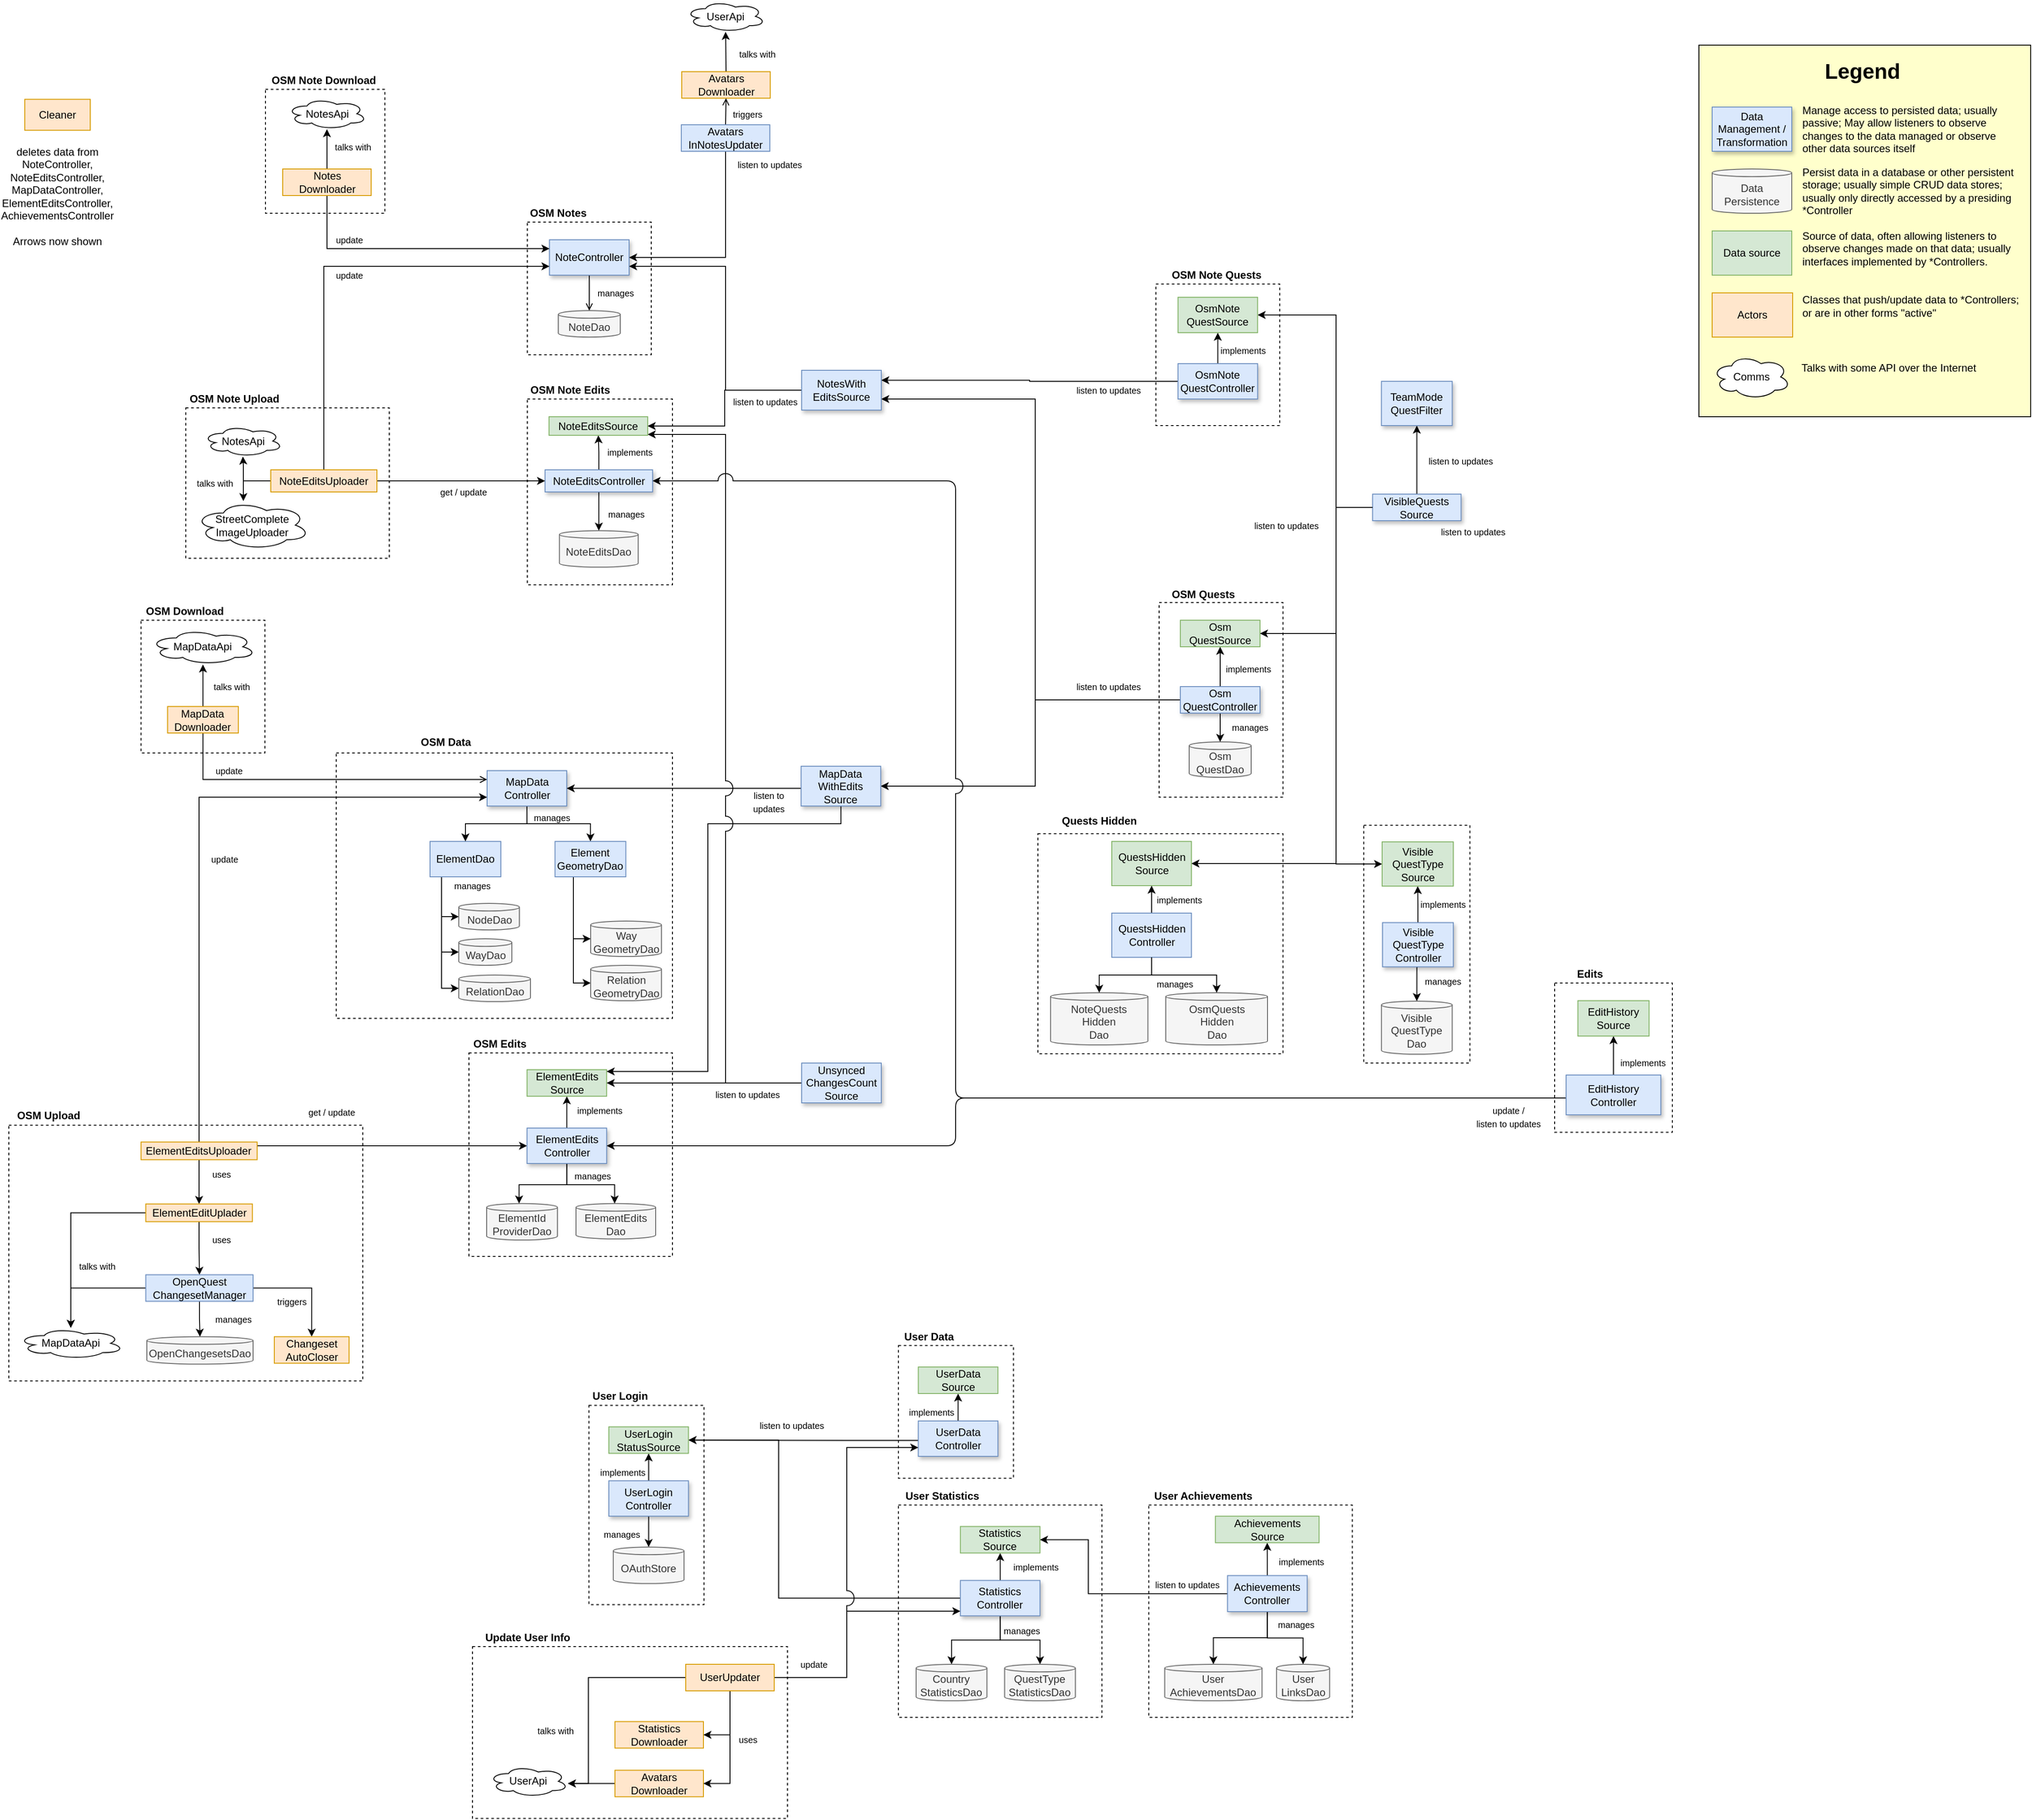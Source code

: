 <mxfile version="26.0.9">
  <diagram id="Q81owaVrs8D4fiqD0bCW" name="Page">
    <mxGraphModel dx="4043" dy="3255" grid="1" gridSize="10" guides="1" tooltips="1" connect="1" arrows="1" fold="1" page="1" pageScale="1" pageWidth="827" pageHeight="1169" math="0" shadow="0">
      <root>
        <mxCell id="51R45vY43iT_jdcogSZ9-0" />
        <mxCell id="51R45vY43iT_jdcogSZ9-1" parent="51R45vY43iT_jdcogSZ9-0" />
        <mxCell id="FaaPZUDsPdvEZ6YP6jF1-7" value="" style="rounded=0;whiteSpace=wrap;html=1;dashed=1;fillColor=none;" vertex="1" parent="51R45vY43iT_jdcogSZ9-1">
          <mxGeometry x="-1237" y="-1358.75" width="277" height="248.75" as="geometry" />
        </mxCell>
        <mxCell id="KoYR2n-7WcHbPKtnemoo-30" value="" style="rounded=0;whiteSpace=wrap;html=1;fillColor=none;dashed=1;" parent="51R45vY43iT_jdcogSZ9-1" vertex="1">
          <mxGeometry x="-2110" y="-2200" width="135" height="140" as="geometry" />
        </mxCell>
        <mxCell id="KoYR2n-7WcHbPKtnemoo-25" value="" style="rounded=0;whiteSpace=wrap;html=1;fillColor=none;dashed=1;" parent="51R45vY43iT_jdcogSZ9-1" vertex="1">
          <mxGeometry x="-2200" y="-1840" width="230" height="170" as="geometry" />
        </mxCell>
        <mxCell id="X_AoJ5oqezNbY4iK6CAJ-20" value="" style="rounded=0;whiteSpace=wrap;html=1;dashed=1;fillColor=none;" parent="51R45vY43iT_jdcogSZ9-1" vertex="1">
          <mxGeometry x="-1100" y="-1620" width="140" height="220" as="geometry" />
        </mxCell>
        <mxCell id="OpHWaJ8LRmHsNUjZXrtZ-11" value="" style="rounded=0;whiteSpace=wrap;html=1;fillColor=none;dashed=1;" parent="51R45vY43iT_jdcogSZ9-1" vertex="1">
          <mxGeometry x="-2030" y="-1450" width="380" height="300" as="geometry" />
        </mxCell>
        <mxCell id="VN3gT0sgjHmA_Leb3yui-65" value="" style="rounded=0;whiteSpace=wrap;html=1;fillColor=none;dashed=1;" parent="51R45vY43iT_jdcogSZ9-1" vertex="1">
          <mxGeometry x="-2250.62" y="-1600" width="140" height="150" as="geometry" />
        </mxCell>
        <mxCell id="VN3gT0sgjHmA_Leb3yui-54" value="" style="rounded=0;whiteSpace=wrap;html=1;fillColor=#FFFFCC;" parent="51R45vY43iT_jdcogSZ9-1" vertex="1">
          <mxGeometry x="-490" y="-2250" width="375" height="420" as="geometry" />
        </mxCell>
        <mxCell id="inivvCfBTA3O9-0yDfdd-6" value="" style="rounded=0;whiteSpace=wrap;html=1;fillColor=none;dashed=1;" parent="51R45vY43iT_jdcogSZ9-1" vertex="1">
          <mxGeometry x="-2400" y="-1029.25" width="400" height="289" as="geometry" />
        </mxCell>
        <mxCell id="U_GKicJxKMkryC1znsnu-7" value="" style="rounded=0;whiteSpace=wrap;html=1;dashed=1;fillColor=none;" parent="51R45vY43iT_jdcogSZ9-1" vertex="1">
          <mxGeometry x="-868.75" y="-1368.25" width="120" height="268.75" as="geometry" />
        </mxCell>
        <mxCell id="SQRwWHDyafC3yvhdYBZZ-72" value="" style="rounded=0;whiteSpace=wrap;html=1;dashed=1;fillColor=none;" parent="51R45vY43iT_jdcogSZ9-1" vertex="1">
          <mxGeometry x="-1103.68" y="-1980" width="140" height="160" as="geometry" />
        </mxCell>
        <mxCell id="EPvNuUSc4TI7V1zTzWjb-70" value="" style="rounded=0;whiteSpace=wrap;html=1;dashed=1;fillColor=none;" parent="51R45vY43iT_jdcogSZ9-1" vertex="1">
          <mxGeometry x="-1814" y="-2050" width="140" height="150" as="geometry" />
        </mxCell>
        <mxCell id="EPvNuUSc4TI7V1zTzWjb-54" value="" style="rounded=0;whiteSpace=wrap;html=1;fillColor=none;dashed=1;" parent="51R45vY43iT_jdcogSZ9-1" vertex="1">
          <mxGeometry x="-1880" y="-1111" width="230" height="230" as="geometry" />
        </mxCell>
        <mxCell id="qQbXcprjhp-LcYu3O835-0" value="Way&lt;br&gt;GeometryDao" style="shape=cylinder3;whiteSpace=wrap;html=1;boundedLbl=1;backgroundOutline=1;size=4.333;fillColor=#f5f5f5;strokeColor=#666666;fontColor=#333333;" parent="51R45vY43iT_jdcogSZ9-1" vertex="1">
          <mxGeometry x="-1742.45" y="-1260" width="80" height="40" as="geometry" />
        </mxCell>
        <mxCell id="mcuzn89M00Cm7jjjBw46-6" style="edgeStyle=orthogonalEdgeStyle;rounded=0;orthogonalLoop=1;jettySize=auto;html=1;entryX=0;entryY=0.5;entryDx=0;entryDy=0;entryPerimeter=0;" parent="51R45vY43iT_jdcogSZ9-1" source="n-T5ke-Z1MnUnC31zNyZ-3" target="n-T5ke-Z1MnUnC31zNyZ-6" edge="1">
          <mxGeometry relative="1" as="geometry">
            <Array as="points">
              <mxPoint x="-1911" y="-1184" />
            </Array>
          </mxGeometry>
        </mxCell>
        <mxCell id="mcuzn89M00Cm7jjjBw46-7" style="edgeStyle=orthogonalEdgeStyle;rounded=0;orthogonalLoop=1;jettySize=auto;html=1;entryX=0;entryY=0.5;entryDx=0;entryDy=0;entryPerimeter=0;" parent="51R45vY43iT_jdcogSZ9-1" source="n-T5ke-Z1MnUnC31zNyZ-3" target="n-T5ke-Z1MnUnC31zNyZ-5" edge="1">
          <mxGeometry relative="1" as="geometry">
            <Array as="points">
              <mxPoint x="-1911" y="-1225" />
            </Array>
          </mxGeometry>
        </mxCell>
        <mxCell id="mcuzn89M00Cm7jjjBw46-8" style="edgeStyle=orthogonalEdgeStyle;rounded=0;orthogonalLoop=1;jettySize=auto;html=1;entryX=0;entryY=0.5;entryDx=0;entryDy=0;entryPerimeter=0;" parent="51R45vY43iT_jdcogSZ9-1" source="n-T5ke-Z1MnUnC31zNyZ-3" target="n-T5ke-Z1MnUnC31zNyZ-4" edge="1">
          <mxGeometry relative="1" as="geometry">
            <Array as="points">
              <mxPoint x="-1911" y="-1265" />
            </Array>
          </mxGeometry>
        </mxCell>
        <mxCell id="n-T5ke-Z1MnUnC31zNyZ-3" value="ElementDao" style="rounded=0;whiteSpace=wrap;html=1;fillColor=#dae8fc;strokeColor=#6c8ebf;" parent="51R45vY43iT_jdcogSZ9-1" vertex="1">
          <mxGeometry x="-1924" y="-1350" width="80" height="40" as="geometry" />
        </mxCell>
        <mxCell id="n-T5ke-Z1MnUnC31zNyZ-4" value="NodeDao" style="shape=cylinder3;whiteSpace=wrap;html=1;boundedLbl=1;backgroundOutline=1;size=4.333;fillColor=#f5f5f5;strokeColor=#666666;fontColor=#333333;" parent="51R45vY43iT_jdcogSZ9-1" vertex="1">
          <mxGeometry x="-1891.5" y="-1280" width="68.5" height="30" as="geometry" />
        </mxCell>
        <mxCell id="n-T5ke-Z1MnUnC31zNyZ-5" value="WayDao" style="shape=cylinder3;whiteSpace=wrap;html=1;boundedLbl=1;backgroundOutline=1;size=4.333;fillColor=#f5f5f5;strokeColor=#666666;fontColor=#333333;" parent="51R45vY43iT_jdcogSZ9-1" vertex="1">
          <mxGeometry x="-1891.5" y="-1240" width="60" height="30" as="geometry" />
        </mxCell>
        <mxCell id="n-T5ke-Z1MnUnC31zNyZ-6" value="RelationDao" style="shape=cylinder3;whiteSpace=wrap;html=1;boundedLbl=1;backgroundOutline=1;size=4.333;fillColor=#f5f5f5;strokeColor=#666666;fontColor=#333333;" parent="51R45vY43iT_jdcogSZ9-1" vertex="1">
          <mxGeometry x="-1891.5" y="-1199" width="81" height="30" as="geometry" />
        </mxCell>
        <mxCell id="jhT8wK5zt7qmRpazY_14-0" value="NoteDao" style="shape=cylinder3;whiteSpace=wrap;html=1;boundedLbl=1;backgroundOutline=1;size=4.333;fillColor=#f5f5f5;strokeColor=#666666;fontColor=#333333;" parent="51R45vY43iT_jdcogSZ9-1" vertex="1">
          <mxGeometry x="-1779" y="-1950" width="70" height="30" as="geometry" />
        </mxCell>
        <mxCell id="Qy5qiiHPJYb9mzbqVUHA-17" style="edgeStyle=orthogonalEdgeStyle;rounded=0;jumpStyle=arc;jumpSize=8;orthogonalLoop=1;jettySize=auto;html=1;exitX=0.5;exitY=1;exitDx=0;exitDy=0;entryX=0.5;entryY=0;entryDx=0;entryDy=0;strokeColor=#000000;fontColor=#FF0000;" parent="51R45vY43iT_jdcogSZ9-1" source="XJun6wl4G3z7FE1YGOAI-0" target="zcpkFRRcYsidM-BZpb4--1" edge="1">
          <mxGeometry relative="1" as="geometry" />
        </mxCell>
        <mxCell id="Qy5qiiHPJYb9mzbqVUHA-18" style="edgeStyle=orthogonalEdgeStyle;rounded=0;jumpStyle=arc;jumpSize=8;orthogonalLoop=1;jettySize=auto;html=1;exitX=0.5;exitY=0;exitDx=0;exitDy=0;entryX=0.5;entryY=1;entryDx=0;entryDy=0;strokeColor=#000000;fontColor=#FF0000;" parent="51R45vY43iT_jdcogSZ9-1" source="XJun6wl4G3z7FE1YGOAI-0" target="Qy5qiiHPJYb9mzbqVUHA-12" edge="1">
          <mxGeometry relative="1" as="geometry" />
        </mxCell>
        <mxCell id="haxzHKYdSKyFWuCFPDV8-7" style="edgeStyle=orthogonalEdgeStyle;rounded=0;orthogonalLoop=1;jettySize=auto;html=1;entryX=1;entryY=0.5;entryDx=0;entryDy=0;" parent="51R45vY43iT_jdcogSZ9-1" source="XJun6wl4G3z7FE1YGOAI-0" target="haxzHKYdSKyFWuCFPDV8-0" edge="1">
          <mxGeometry relative="1" as="geometry">
            <mxPoint x="-1434" y="-1510" as="targetPoint" />
            <Array as="points">
              <mxPoint x="-1240" y="-1510" />
              <mxPoint x="-1240" y="-1412" />
            </Array>
          </mxGeometry>
        </mxCell>
        <mxCell id="KoYR2n-7WcHbPKtnemoo-47" style="edgeStyle=orthogonalEdgeStyle;rounded=0;orthogonalLoop=1;jettySize=auto;html=1;" parent="51R45vY43iT_jdcogSZ9-1" source="XJun6wl4G3z7FE1YGOAI-0" target="KoYR2n-7WcHbPKtnemoo-24" edge="1">
          <mxGeometry relative="1" as="geometry">
            <Array as="points">
              <mxPoint x="-1240" y="-1510" />
              <mxPoint x="-1240" y="-1850" />
            </Array>
          </mxGeometry>
        </mxCell>
        <mxCell id="XJun6wl4G3z7FE1YGOAI-0" value="Osm&lt;br&gt;QuestController" style="rounded=0;whiteSpace=wrap;html=1;fillColor=#dae8fc;strokeColor=#6c8ebf;shadow=1;" parent="51R45vY43iT_jdcogSZ9-1" vertex="1">
          <mxGeometry x="-1076" y="-1525" width="90" height="30" as="geometry" />
        </mxCell>
        <mxCell id="ZRk0zhL3pRTTiynzC3ml-3" style="edgeStyle=orthogonalEdgeStyle;rounded=0;orthogonalLoop=1;jettySize=auto;html=1;exitX=0.5;exitY=0;exitDx=0;exitDy=0;entryX=0.5;entryY=1;entryDx=0;entryDy=0;" parent="51R45vY43iT_jdcogSZ9-1" source="xdeHD7A79bCkGNLGMnPe-2" target="ZRk0zhL3pRTTiynzC3ml-2" edge="1">
          <mxGeometry relative="1" as="geometry" />
        </mxCell>
        <mxCell id="FaaPZUDsPdvEZ6YP6jF1-3" style="edgeStyle=orthogonalEdgeStyle;rounded=0;orthogonalLoop=1;jettySize=auto;html=1;entryX=1;entryY=0.25;entryDx=0;entryDy=0;" edge="1" parent="51R45vY43iT_jdcogSZ9-1" source="xdeHD7A79bCkGNLGMnPe-2" target="KoYR2n-7WcHbPKtnemoo-24">
          <mxGeometry relative="1" as="geometry" />
        </mxCell>
        <mxCell id="xdeHD7A79bCkGNLGMnPe-2" value="OsmNote&lt;br&gt;QuestController" style="rounded=0;whiteSpace=wrap;html=1;fillColor=#dae8fc;fontStyle=0;strokeColor=#6c8ebf;shadow=1;" parent="51R45vY43iT_jdcogSZ9-1" vertex="1">
          <mxGeometry x="-1078.68" y="-1890" width="90" height="40" as="geometry" />
        </mxCell>
        <mxCell id="EPvNuUSc4TI7V1zTzWjb-64" style="edgeStyle=orthogonalEdgeStyle;rounded=0;orthogonalLoop=1;jettySize=auto;html=1;exitX=0.5;exitY=1;exitDx=0;exitDy=0;entryX=0.5;entryY=0;entryDx=0;entryDy=0;endArrow=open;endFill=0;" parent="51R45vY43iT_jdcogSZ9-1" source="mesm_kIDOi0JZ5hnJyv2-9" target="jhT8wK5zt7qmRpazY_14-0" edge="1">
          <mxGeometry relative="1" as="geometry" />
        </mxCell>
        <mxCell id="mesm_kIDOi0JZ5hnJyv2-9" value="NoteController" style="rounded=0;whiteSpace=wrap;html=1;fillColor=#dae8fc;strokeColor=#6c8ebf;shadow=1;" parent="51R45vY43iT_jdcogSZ9-1" vertex="1">
          <mxGeometry x="-1789" y="-2030" width="90" height="40" as="geometry" />
        </mxCell>
        <mxCell id="OpHWaJ8LRmHsNUjZXrtZ-9" style="edgeStyle=orthogonalEdgeStyle;rounded=0;orthogonalLoop=1;jettySize=auto;html=1;" parent="51R45vY43iT_jdcogSZ9-1" source="mesm_kIDOi0JZ5hnJyv2-11" target="n-T5ke-Z1MnUnC31zNyZ-3" edge="1">
          <mxGeometry relative="1" as="geometry">
            <Array as="points">
              <mxPoint x="-1814" y="-1370" />
              <mxPoint x="-1884" y="-1370" />
            </Array>
          </mxGeometry>
        </mxCell>
        <mxCell id="mcuzn89M00Cm7jjjBw46-5" style="edgeStyle=orthogonalEdgeStyle;rounded=0;orthogonalLoop=1;jettySize=auto;html=1;" parent="51R45vY43iT_jdcogSZ9-1" source="mesm_kIDOi0JZ5hnJyv2-11" target="mcuzn89M00Cm7jjjBw46-0" edge="1">
          <mxGeometry relative="1" as="geometry" />
        </mxCell>
        <mxCell id="mesm_kIDOi0JZ5hnJyv2-11" value="MapData&lt;br&gt;Controller" style="rounded=0;whiteSpace=wrap;html=1;fillColor=#dae8fc;strokeColor=#6c8ebf;shadow=1;" parent="51R45vY43iT_jdcogSZ9-1" vertex="1">
          <mxGeometry x="-1859.5" y="-1430" width="90" height="40" as="geometry" />
        </mxCell>
        <mxCell id="VYJQDYVzbWzPyRM-2ZTZ-27" value="&lt;font style=&quot;font-size: 10px&quot;&gt;manages&lt;/font&gt;" style="text;html=1;strokeColor=none;fillColor=none;align=center;verticalAlign=middle;whiteSpace=wrap;rounded=0;" parent="51R45vY43iT_jdcogSZ9-1" vertex="1">
          <mxGeometry x="-1816" y="-1385" width="60" height="15" as="geometry" />
        </mxCell>
        <mxCell id="e882vHLFMe0ZeBiDDTnJ-31" style="edgeStyle=orthogonalEdgeStyle;rounded=0;orthogonalLoop=1;jettySize=auto;html=1;" parent="51R45vY43iT_jdcogSZ9-1" source="EPvNuUSc4TI7V1zTzWjb-33" target="e882vHLFMe0ZeBiDDTnJ-30" edge="1">
          <mxGeometry relative="1" as="geometry" />
        </mxCell>
        <mxCell id="FaaPZUDsPdvEZ6YP6jF1-1" style="edgeStyle=orthogonalEdgeStyle;rounded=0;orthogonalLoop=1;jettySize=auto;html=1;entryX=1;entryY=0.5;entryDx=0;entryDy=0;" edge="1" parent="51R45vY43iT_jdcogSZ9-1" source="EPvNuUSc4TI7V1zTzWjb-33" target="ZRk0zhL3pRTTiynzC3ml-2">
          <mxGeometry relative="1" as="geometry">
            <Array as="points">
              <mxPoint x="-900" y="-1727" />
              <mxPoint x="-900" y="-1945" />
            </Array>
          </mxGeometry>
        </mxCell>
        <mxCell id="FaaPZUDsPdvEZ6YP6jF1-9" style="edgeStyle=orthogonalEdgeStyle;rounded=0;orthogonalLoop=1;jettySize=auto;html=1;entryX=1;entryY=0.5;entryDx=0;entryDy=0;" edge="1" parent="51R45vY43iT_jdcogSZ9-1" source="EPvNuUSc4TI7V1zTzWjb-33" target="0sawJ3IFaR9pb914Vs4Y-0">
          <mxGeometry relative="1" as="geometry">
            <Array as="points">
              <mxPoint x="-900" y="-1727" />
              <mxPoint x="-900" y="-1325" />
            </Array>
          </mxGeometry>
        </mxCell>
        <mxCell id="FaaPZUDsPdvEZ6YP6jF1-10" style="edgeStyle=orthogonalEdgeStyle;rounded=0;orthogonalLoop=1;jettySize=auto;html=1;entryX=0;entryY=0.5;entryDx=0;entryDy=0;" edge="1" parent="51R45vY43iT_jdcogSZ9-1" source="EPvNuUSc4TI7V1zTzWjb-33" target="U_GKicJxKMkryC1znsnu-2">
          <mxGeometry relative="1" as="geometry">
            <Array as="points">
              <mxPoint x="-900" y="-1727" />
              <mxPoint x="-900" y="-1324" />
            </Array>
          </mxGeometry>
        </mxCell>
        <mxCell id="EPvNuUSc4TI7V1zTzWjb-33" value="VisibleQuests&lt;br&gt;Source" style="rounded=0;whiteSpace=wrap;html=1;fillColor=#dae8fc;strokeColor=#6c8ebf;shadow=1;" parent="51R45vY43iT_jdcogSZ9-1" vertex="1">
          <mxGeometry x="-858.75" y="-1742.5" width="100" height="30" as="geometry" />
        </mxCell>
        <mxCell id="EPvNuUSc4TI7V1zTzWjb-60" value="&lt;font style=&quot;font-size: 10px&quot;&gt;manages&lt;/font&gt;" style="text;html=1;strokeColor=none;fillColor=none;align=center;verticalAlign=middle;whiteSpace=wrap;rounded=0;" parent="51R45vY43iT_jdcogSZ9-1" vertex="1">
          <mxGeometry x="-1905.75" y="-1310" width="60" height="20" as="geometry" />
        </mxCell>
        <mxCell id="EPvNuUSc4TI7V1zTzWjb-67" value="&lt;font style=&quot;font-size: 10px&quot;&gt;manages&lt;/font&gt;" style="text;html=1;strokeColor=none;fillColor=none;align=center;verticalAlign=middle;whiteSpace=wrap;rounded=0;" parent="51R45vY43iT_jdcogSZ9-1" vertex="1">
          <mxGeometry x="-1744" y="-1980" width="60" height="20" as="geometry" />
        </mxCell>
        <mxCell id="EPvNuUSc4TI7V1zTzWjb-72" value="OSM Notes" style="text;html=1;strokeColor=none;fillColor=none;align=center;verticalAlign=middle;whiteSpace=wrap;rounded=0;dashed=1;fontStyle=1" parent="51R45vY43iT_jdcogSZ9-1" vertex="1">
          <mxGeometry x="-1814.37" y="-2070" width="70" height="20" as="geometry" />
        </mxCell>
        <mxCell id="gMZxs_a-2YbgmyMgKVlh-11" value="&lt;font style=&quot;font-size: 10px&quot;&gt;listen to updates&lt;/font&gt;" style="text;html=1;strokeColor=none;fillColor=none;align=center;verticalAlign=middle;whiteSpace=wrap;rounded=0;" parent="51R45vY43iT_jdcogSZ9-1" vertex="1">
          <mxGeometry x="-1201.68" y="-1870" width="90" height="20" as="geometry" />
        </mxCell>
        <mxCell id="VN3gT0sgjHmA_Leb3yui-27" style="edgeStyle=orthogonalEdgeStyle;rounded=0;jumpStyle=arc;jumpSize=8;orthogonalLoop=1;jettySize=auto;html=1;" parent="51R45vY43iT_jdcogSZ9-1" source="gMZxs_a-2YbgmyMgKVlh-12" target="VN3gT0sgjHmA_Leb3yui-26" edge="1">
          <mxGeometry relative="1" as="geometry" />
        </mxCell>
        <mxCell id="gMZxs_a-2YbgmyMgKVlh-12" value="Avatars&lt;br&gt;Downloader" style="rounded=0;whiteSpace=wrap;html=1;fillColor=#ffe6cc;strokeColor=#d79b00;" parent="51R45vY43iT_jdcogSZ9-1" vertex="1">
          <mxGeometry x="-1639.5" y="-2220" width="100" height="30" as="geometry" />
        </mxCell>
        <mxCell id="SQRwWHDyafC3yvhdYBZZ-33" style="edgeStyle=orthogonalEdgeStyle;rounded=0;orthogonalLoop=1;jettySize=auto;html=1;exitX=0.5;exitY=0;exitDx=0;exitDy=0;entryX=0.5;entryY=1;entryDx=0;entryDy=0;endArrow=open;endFill=0;" parent="51R45vY43iT_jdcogSZ9-1" source="gMZxs_a-2YbgmyMgKVlh-13" target="gMZxs_a-2YbgmyMgKVlh-12" edge="1">
          <mxGeometry relative="1" as="geometry" />
        </mxCell>
        <mxCell id="KoYR2n-7WcHbPKtnemoo-53" style="edgeStyle=orthogonalEdgeStyle;rounded=0;orthogonalLoop=1;jettySize=auto;html=1;" parent="51R45vY43iT_jdcogSZ9-1" source="gMZxs_a-2YbgmyMgKVlh-13" target="mesm_kIDOi0JZ5hnJyv2-9" edge="1">
          <mxGeometry relative="1" as="geometry">
            <Array as="points">
              <mxPoint x="-1590" y="-2135" />
              <mxPoint x="-1590" y="-2010" />
            </Array>
          </mxGeometry>
        </mxCell>
        <mxCell id="gMZxs_a-2YbgmyMgKVlh-13" value="Avatars&lt;br&gt;InNotesUpdater" style="rounded=0;whiteSpace=wrap;html=1;fillColor=#dae8fc;strokeColor=#6c8ebf;" parent="51R45vY43iT_jdcogSZ9-1" vertex="1">
          <mxGeometry x="-1640" y="-2160" width="100" height="30" as="geometry" />
        </mxCell>
        <mxCell id="VN3gT0sgjHmA_Leb3yui-25" style="edgeStyle=orthogonalEdgeStyle;rounded=0;jumpStyle=arc;jumpSize=8;orthogonalLoop=1;jettySize=auto;html=1;entryX=0.5;entryY=1;entryDx=0;entryDy=0;" parent="51R45vY43iT_jdcogSZ9-1" source="gMZxs_a-2YbgmyMgKVlh-21" target="VN3gT0sgjHmA_Leb3yui-24" edge="1">
          <mxGeometry relative="1" as="geometry" />
        </mxCell>
        <mxCell id="KoYR2n-7WcHbPKtnemoo-16" style="edgeStyle=orthogonalEdgeStyle;rounded=0;orthogonalLoop=1;jettySize=auto;html=1;" parent="51R45vY43iT_jdcogSZ9-1" source="gMZxs_a-2YbgmyMgKVlh-21" target="mesm_kIDOi0JZ5hnJyv2-9" edge="1">
          <mxGeometry relative="1" as="geometry">
            <Array as="points">
              <mxPoint x="-2040" y="-2020" />
            </Array>
          </mxGeometry>
        </mxCell>
        <mxCell id="gMZxs_a-2YbgmyMgKVlh-21" value="Notes&lt;br&gt;Downloader" style="rounded=0;whiteSpace=wrap;html=1;fillColor=#ffe6cc;strokeColor=#d79b00;" parent="51R45vY43iT_jdcogSZ9-1" vertex="1">
          <mxGeometry x="-2090.5" y="-2110" width="100" height="30" as="geometry" />
        </mxCell>
        <mxCell id="X_AoJ5oqezNbY4iK6CAJ-13" value="&lt;font style=&quot;font-size: 10px&quot;&gt;update&lt;/font&gt;" style="text;html=1;strokeColor=none;fillColor=none;align=center;verticalAlign=middle;whiteSpace=wrap;rounded=0;" parent="51R45vY43iT_jdcogSZ9-1" vertex="1">
          <mxGeometry x="-2035.5" y="-2040" width="40" height="20" as="geometry" />
        </mxCell>
        <mxCell id="X_AoJ5oqezNbY4iK6CAJ-22" value="&lt;font style=&quot;font-size: 10px&quot;&gt;manages&lt;/font&gt;" style="text;html=1;strokeColor=none;fillColor=none;align=center;verticalAlign=middle;whiteSpace=wrap;rounded=0;" parent="51R45vY43iT_jdcogSZ9-1" vertex="1">
          <mxGeometry x="-1027.31" y="-1488.75" width="60" height="20" as="geometry" />
        </mxCell>
        <mxCell id="X_AoJ5oqezNbY4iK6CAJ-41" value="OSM Quests" style="text;html=1;strokeColor=none;fillColor=none;align=center;verticalAlign=middle;whiteSpace=wrap;rounded=0;dashed=1;fontStyle=1" parent="51R45vY43iT_jdcogSZ9-1" vertex="1">
          <mxGeometry x="-1090.38" y="-1638.75" width="80" height="20" as="geometry" />
        </mxCell>
        <mxCell id="X_AoJ5oqezNbY4iK6CAJ-48" style="edgeStyle=orthogonalEdgeStyle;rounded=0;orthogonalLoop=1;jettySize=auto;html=1;endArrow=open;endFill=0;" parent="51R45vY43iT_jdcogSZ9-1" source="X_AoJ5oqezNbY4iK6CAJ-44" target="mesm_kIDOi0JZ5hnJyv2-11" edge="1">
          <mxGeometry relative="1" as="geometry">
            <Array as="points">
              <mxPoint x="-2180.62" y="-1420" />
            </Array>
            <mxPoint x="-1805.62" y="-1440" as="targetPoint" />
          </mxGeometry>
        </mxCell>
        <mxCell id="VN3gT0sgjHmA_Leb3yui-15" style="edgeStyle=orthogonalEdgeStyle;rounded=0;jumpStyle=arc;jumpSize=8;orthogonalLoop=1;jettySize=auto;html=1;" parent="51R45vY43iT_jdcogSZ9-1" source="X_AoJ5oqezNbY4iK6CAJ-44" target="VN3gT0sgjHmA_Leb3yui-13" edge="1">
          <mxGeometry relative="1" as="geometry" />
        </mxCell>
        <mxCell id="X_AoJ5oqezNbY4iK6CAJ-44" value="MapData&lt;br&gt;Downloader" style="rounded=0;whiteSpace=wrap;html=1;fillColor=#ffe6cc;strokeColor=#d79b00;" parent="51R45vY43iT_jdcogSZ9-1" vertex="1">
          <mxGeometry x="-2220.62" y="-1502.5" width="80" height="30" as="geometry" />
        </mxCell>
        <mxCell id="SQRwWHDyafC3yvhdYBZZ-34" value="&lt;font style=&quot;font-size: 10px&quot;&gt;triggers&lt;/font&gt;" style="text;html=1;strokeColor=none;fillColor=none;align=center;verticalAlign=middle;whiteSpace=wrap;rounded=0;" parent="51R45vY43iT_jdcogSZ9-1" vertex="1">
          <mxGeometry x="-1585" y="-2182.5" width="40" height="20" as="geometry" />
        </mxCell>
        <mxCell id="SQRwWHDyafC3yvhdYBZZ-43" value="&lt;font style=&quot;font-size: 10px&quot;&gt;listen to updates&lt;/font&gt;" style="text;html=1;strokeColor=none;fillColor=none;align=center;verticalAlign=middle;whiteSpace=wrap;rounded=0;" parent="51R45vY43iT_jdcogSZ9-1" vertex="1">
          <mxGeometry x="-790" y="-1710" width="90" height="20" as="geometry" />
        </mxCell>
        <mxCell id="SQRwWHDyafC3yvhdYBZZ-44" value="Visible&lt;br&gt;QuestType&lt;br&gt;Dao" style="shape=cylinder3;whiteSpace=wrap;html=1;boundedLbl=1;backgroundOutline=1;size=4.333;fillColor=#f5f5f5;strokeColor=#666666;fontColor=#333333;" parent="51R45vY43iT_jdcogSZ9-1" vertex="1">
          <mxGeometry x="-848.75" y="-1169.5" width="80" height="60" as="geometry" />
        </mxCell>
        <mxCell id="SQRwWHDyafC3yvhdYBZZ-73" value="OSM Note Quests" style="text;html=1;strokeColor=none;fillColor=none;align=center;verticalAlign=middle;whiteSpace=wrap;rounded=0;dashed=1;fontStyle=1" parent="51R45vY43iT_jdcogSZ9-1" vertex="1">
          <mxGeometry x="-1095" y="-2000" width="120" height="20" as="geometry" />
        </mxCell>
        <mxCell id="j30bs2ysJRAmwsAj-f78-0" value="NoteQuests&lt;div&gt;Hidden&lt;br&gt;Dao&lt;/div&gt;" style="shape=cylinder3;whiteSpace=wrap;html=1;boundedLbl=1;backgroundOutline=1;size=4.333;fillColor=#f5f5f5;strokeColor=#666666;fontColor=#333333;" parent="51R45vY43iT_jdcogSZ9-1" vertex="1">
          <mxGeometry x="-1222.68" y="-1179" width="110" height="59" as="geometry" />
        </mxCell>
        <mxCell id="ZRk0zhL3pRTTiynzC3ml-2" value="OsmNote&lt;br&gt;QuestSource" style="rounded=0;whiteSpace=wrap;html=1;fillColor=#d5e8d4;fontStyle=0;strokeColor=#82b366;" parent="51R45vY43iT_jdcogSZ9-1" vertex="1">
          <mxGeometry x="-1078.68" y="-1965" width="90" height="40" as="geometry" />
        </mxCell>
        <mxCell id="ZRk0zhL3pRTTiynzC3ml-4" value="&lt;font style=&quot;font-size: 10px&quot;&gt;implements&lt;/font&gt;" style="text;html=1;strokeColor=none;fillColor=none;align=center;verticalAlign=middle;whiteSpace=wrap;rounded=0;" parent="51R45vY43iT_jdcogSZ9-1" vertex="1">
          <mxGeometry x="-1024.68" y="-1915" width="40" height="20" as="geometry" />
        </mxCell>
        <mxCell id="ZRk0zhL3pRTTiynzC3ml-19" value="&lt;font style=&quot;font-size: 10px&quot;&gt;update&lt;/font&gt;" style="text;html=1;strokeColor=none;fillColor=none;align=center;verticalAlign=middle;whiteSpace=wrap;rounded=0;" parent="51R45vY43iT_jdcogSZ9-1" vertex="1">
          <mxGeometry x="-2176.25" y="-1340" width="40" height="20" as="geometry" />
        </mxCell>
        <mxCell id="ZRk0zhL3pRTTiynzC3ml-23" value="&lt;font style=&quot;font-size: 10px&quot;&gt;listen to updates&lt;/font&gt;" style="text;html=1;strokeColor=none;fillColor=none;align=center;verticalAlign=middle;whiteSpace=wrap;rounded=0;" parent="51R45vY43iT_jdcogSZ9-1" vertex="1">
          <mxGeometry x="-1585" y="-2125" width="90" height="20" as="geometry" />
        </mxCell>
        <mxCell id="zcpkFRRcYsidM-BZpb4--0" value="OsmQuests&lt;div&gt;Hidden&lt;br&gt;Dao&lt;/div&gt;" style="shape=cylinder3;whiteSpace=wrap;html=1;boundedLbl=1;backgroundOutline=1;size=4.333;fillColor=#f5f5f5;strokeColor=#666666;fontColor=#333333;" parent="51R45vY43iT_jdcogSZ9-1" vertex="1">
          <mxGeometry x="-1092.5" y="-1179" width="115" height="59" as="geometry" />
        </mxCell>
        <mxCell id="zcpkFRRcYsidM-BZpb4--1" value="Osm&lt;br&gt;QuestDao" style="shape=cylinder3;whiteSpace=wrap;html=1;boundedLbl=1;backgroundOutline=1;size=4.333;fillColor=#f5f5f5;strokeColor=#666666;fontColor=#333333;" parent="51R45vY43iT_jdcogSZ9-1" vertex="1">
          <mxGeometry x="-1066" y="-1462.5" width="70" height="40" as="geometry" />
        </mxCell>
        <mxCell id="Qy5qiiHPJYb9mzbqVUHA-3" value="Cleaner" style="rounded=0;whiteSpace=wrap;html=1;fillColor=#ffe6cc;strokeColor=#d79b00;" parent="51R45vY43iT_jdcogSZ9-1" vertex="1">
          <mxGeometry x="-2382" y="-2188.75" width="74" height="35" as="geometry" />
        </mxCell>
        <mxCell id="Qy5qiiHPJYb9mzbqVUHA-12" value="Osm&lt;br&gt;QuestSource" style="rounded=0;whiteSpace=wrap;html=1;fillColor=#d5e8d4;strokeColor=#82b366;" parent="51R45vY43iT_jdcogSZ9-1" vertex="1">
          <mxGeometry x="-1076" y="-1600" width="90" height="30" as="geometry" />
        </mxCell>
        <mxCell id="Qy5qiiHPJYb9mzbqVUHA-19" value="&lt;font style=&quot;font-size: 10px&quot;&gt;implements&lt;/font&gt;" style="text;html=1;strokeColor=none;fillColor=none;align=center;verticalAlign=middle;whiteSpace=wrap;rounded=0;" parent="51R45vY43iT_jdcogSZ9-1" vertex="1">
          <mxGeometry x="-1018.68" y="-1555" width="40" height="20" as="geometry" />
        </mxCell>
        <mxCell id="U_GKicJxKMkryC1znsnu-3" style="edgeStyle=orthogonalEdgeStyle;rounded=0;orthogonalLoop=1;jettySize=auto;html=1;exitX=0.5;exitY=1;exitDx=0;exitDy=0;entryX=0.5;entryY=0;entryDx=0;entryDy=0;" parent="51R45vY43iT_jdcogSZ9-1" source="U_GKicJxKMkryC1znsnu-1" target="SQRwWHDyafC3yvhdYBZZ-44" edge="1">
          <mxGeometry relative="1" as="geometry" />
        </mxCell>
        <mxCell id="U_GKicJxKMkryC1znsnu-4" style="edgeStyle=orthogonalEdgeStyle;rounded=0;orthogonalLoop=1;jettySize=auto;html=1;exitX=0.5;exitY=0;exitDx=0;exitDy=0;entryX=0.5;entryY=1;entryDx=0;entryDy=0;" parent="51R45vY43iT_jdcogSZ9-1" source="U_GKicJxKMkryC1znsnu-1" target="U_GKicJxKMkryC1znsnu-2" edge="1">
          <mxGeometry relative="1" as="geometry" />
        </mxCell>
        <mxCell id="U_GKicJxKMkryC1znsnu-1" value="Visible&lt;br&gt;QuestType&lt;br&gt;Controller" style="rounded=0;whiteSpace=wrap;html=1;fillColor=#dae8fc;strokeColor=#6c8ebf;shadow=1;" parent="51R45vY43iT_jdcogSZ9-1" vertex="1">
          <mxGeometry x="-847.5" y="-1258.25" width="80" height="50" as="geometry" />
        </mxCell>
        <mxCell id="U_GKicJxKMkryC1znsnu-2" value="&lt;span&gt;Visible&lt;/span&gt;&lt;br&gt;&lt;span&gt;QuestType&lt;/span&gt;&lt;br&gt;Source" style="rounded=0;whiteSpace=wrap;html=1;fillColor=#d5e8d4;strokeColor=#82b366;" parent="51R45vY43iT_jdcogSZ9-1" vertex="1">
          <mxGeometry x="-848" y="-1349.5" width="80.5" height="50" as="geometry" />
        </mxCell>
        <mxCell id="U_GKicJxKMkryC1znsnu-5" value="&lt;font style=&quot;font-size: 10px&quot;&gt;implements&lt;/font&gt;" style="text;html=1;strokeColor=none;fillColor=none;align=center;verticalAlign=middle;whiteSpace=wrap;rounded=0;" parent="51R45vY43iT_jdcogSZ9-1" vertex="1">
          <mxGeometry x="-798.75" y="-1289.5" width="40" height="20" as="geometry" />
        </mxCell>
        <mxCell id="U_GKicJxKMkryC1znsnu-6" value="&lt;font style=&quot;font-size: 10px&quot;&gt;manages&lt;/font&gt;" style="text;html=1;strokeColor=none;fillColor=none;align=center;verticalAlign=middle;whiteSpace=wrap;rounded=0;" parent="51R45vY43iT_jdcogSZ9-1" vertex="1">
          <mxGeometry x="-808.75" y="-1202" width="60" height="20" as="geometry" />
        </mxCell>
        <mxCell id="U_GKicJxKMkryC1znsnu-8" value="&lt;font style=&quot;font-size: 10px&quot;&gt;listen to updates&lt;/font&gt;" style="text;html=1;fillColor=none;align=center;verticalAlign=middle;whiteSpace=wrap;rounded=0;" parent="51R45vY43iT_jdcogSZ9-1" vertex="1">
          <mxGeometry x="-1001" y="-1717.5" width="90" height="20" as="geometry" />
        </mxCell>
        <mxCell id="rCbAnWRTHyudZIotb-B6-1" value="ElementEdits&lt;br&gt;Dao" style="shape=cylinder3;whiteSpace=wrap;html=1;boundedLbl=1;backgroundOutline=1;size=4.333;fillColor=#f5f5f5;strokeColor=#666666;fontColor=#333333;" parent="51R45vY43iT_jdcogSZ9-1" vertex="1">
          <mxGeometry x="-1759" y="-940.75" width="90" height="40" as="geometry" />
        </mxCell>
        <mxCell id="VN3gT0sgjHmA_Leb3yui-2" style="edgeStyle=orthogonalEdgeStyle;rounded=0;jumpStyle=arc;jumpSize=8;orthogonalLoop=1;jettySize=auto;html=1;" parent="51R45vY43iT_jdcogSZ9-1" source="X_a0LBV0IgO_wq9-Kd-z-23" target="AMog97A_i3nvVhwuTzJO-0" edge="1">
          <mxGeometry relative="1" as="geometry" />
        </mxCell>
        <mxCell id="VN3gT0sgjHmA_Leb3yui-6" style="edgeStyle=orthogonalEdgeStyle;rounded=0;jumpStyle=arc;jumpSize=8;orthogonalLoop=1;jettySize=auto;html=1;exitX=0.5;exitY=0;exitDx=0;exitDy=0;entryX=0;entryY=0.75;entryDx=0;entryDy=0;" parent="51R45vY43iT_jdcogSZ9-1" source="X_a0LBV0IgO_wq9-Kd-z-23" target="mesm_kIDOi0JZ5hnJyv2-11" edge="1">
          <mxGeometry relative="1" as="geometry" />
        </mxCell>
        <mxCell id="OpHWaJ8LRmHsNUjZXrtZ-20" style="edgeStyle=orthogonalEdgeStyle;rounded=0;jumpStyle=arc;jumpSize=10;orthogonalLoop=1;jettySize=auto;html=1;" parent="51R45vY43iT_jdcogSZ9-1" source="X_a0LBV0IgO_wq9-Kd-z-23" target="OpHWaJ8LRmHsNUjZXrtZ-0" edge="1">
          <mxGeometry relative="1" as="geometry">
            <Array as="points">
              <mxPoint x="-2110" y="-1006" />
            </Array>
          </mxGeometry>
        </mxCell>
        <mxCell id="X_a0LBV0IgO_wq9-Kd-z-23" value="ElementEditsUploader" style="rounded=0;whiteSpace=wrap;html=1;fillColor=#ffe6cc;strokeColor=#d79b00;" parent="51R45vY43iT_jdcogSZ9-1" vertex="1">
          <mxGeometry x="-2250.62" y="-1010.25" width="131.25" height="20" as="geometry" />
        </mxCell>
        <mxCell id="5nS5rgF4Wvow1M-so0mw-0" value="ElementId&lt;br&gt;ProviderDao" style="shape=cylinder3;whiteSpace=wrap;html=1;boundedLbl=1;backgroundOutline=1;size=4.333;fillColor=#f5f5f5;strokeColor=#666666;fontColor=#333333;" parent="51R45vY43iT_jdcogSZ9-1" vertex="1">
          <mxGeometry x="-1860" y="-940.75" width="80" height="41.25" as="geometry" />
        </mxCell>
        <mxCell id="AMog97A_i3nvVhwuTzJO-8" style="edgeStyle=orthogonalEdgeStyle;rounded=0;orthogonalLoop=1;jettySize=auto;html=1;exitX=0.5;exitY=1;exitDx=0;exitDy=0;" parent="51R45vY43iT_jdcogSZ9-1" source="AMog97A_i3nvVhwuTzJO-0" target="AMog97A_i3nvVhwuTzJO-5" edge="1">
          <mxGeometry relative="1" as="geometry" />
        </mxCell>
        <mxCell id="VN3gT0sgjHmA_Leb3yui-16" style="edgeStyle=orthogonalEdgeStyle;rounded=0;jumpStyle=arc;jumpSize=8;orthogonalLoop=1;jettySize=auto;html=1;" parent="51R45vY43iT_jdcogSZ9-1" source="AMog97A_i3nvVhwuTzJO-0" target="VN3gT0sgjHmA_Leb3yui-11" edge="1">
          <mxGeometry relative="1" as="geometry">
            <Array as="points">
              <mxPoint x="-2330" y="-930.25" />
            </Array>
          </mxGeometry>
        </mxCell>
        <mxCell id="AMog97A_i3nvVhwuTzJO-0" value="ElementEditUplader" style="rounded=0;whiteSpace=wrap;html=1;fillColor=#ffe6cc;strokeColor=#d79b00;" parent="51R45vY43iT_jdcogSZ9-1" vertex="1">
          <mxGeometry x="-2245.25" y="-940.25" width="120.5" height="20" as="geometry" />
        </mxCell>
        <mxCell id="AMog97A_i3nvVhwuTzJO-3" value="OpenChangesetsDao" style="shape=cylinder3;whiteSpace=wrap;html=1;boundedLbl=1;backgroundOutline=1;size=4.333;fillColor=#f5f5f5;strokeColor=#666666;fontColor=#333333;" parent="51R45vY43iT_jdcogSZ9-1" vertex="1">
          <mxGeometry x="-2244" y="-790.25" width="120" height="31" as="geometry" />
        </mxCell>
        <mxCell id="Nqt0zIOCD2QyWTtKsnE3-6" style="edgeStyle=orthogonalEdgeStyle;rounded=0;orthogonalLoop=1;jettySize=auto;html=1;entryX=0.5;entryY=0;entryDx=0;entryDy=0;" parent="51R45vY43iT_jdcogSZ9-1" source="AMog97A_i3nvVhwuTzJO-5" target="AMog97A_i3nvVhwuTzJO-3" edge="1">
          <mxGeometry relative="1" as="geometry" />
        </mxCell>
        <mxCell id="Q-4XL3PjG0CG-HxjcVdR-6" style="edgeStyle=orthogonalEdgeStyle;rounded=0;orthogonalLoop=1;jettySize=auto;html=1;entryX=0.5;entryY=0;entryDx=0;entryDy=0;" parent="51R45vY43iT_jdcogSZ9-1" source="AMog97A_i3nvVhwuTzJO-5" target="Q-4XL3PjG0CG-HxjcVdR-1" edge="1">
          <mxGeometry relative="1" as="geometry" />
        </mxCell>
        <mxCell id="VN3gT0sgjHmA_Leb3yui-17" style="edgeStyle=orthogonalEdgeStyle;rounded=0;jumpStyle=arc;jumpSize=8;orthogonalLoop=1;jettySize=auto;html=1;" parent="51R45vY43iT_jdcogSZ9-1" source="AMog97A_i3nvVhwuTzJO-5" target="VN3gT0sgjHmA_Leb3yui-11" edge="1">
          <mxGeometry relative="1" as="geometry" />
        </mxCell>
        <mxCell id="AMog97A_i3nvVhwuTzJO-5" value="OpenQuest&lt;br&gt;ChangesetManager" style="rounded=0;whiteSpace=wrap;html=1;fillColor=#dae8fc;strokeColor=#6c8ebf;" parent="51R45vY43iT_jdcogSZ9-1" vertex="1">
          <mxGeometry x="-2245.25" y="-860.25" width="121.25" height="30" as="geometry" />
        </mxCell>
        <mxCell id="AMog97A_i3nvVhwuTzJO-9" value="&lt;font style=&quot;font-size: 10px&quot;&gt;uses&lt;/font&gt;" style="text;html=1;strokeColor=none;fillColor=none;align=center;verticalAlign=middle;whiteSpace=wrap;rounded=0;" parent="51R45vY43iT_jdcogSZ9-1" vertex="1">
          <mxGeometry x="-2180.5" y="-910.25" width="40.5" height="20" as="geometry" />
        </mxCell>
        <mxCell id="AMog97A_i3nvVhwuTzJO-10" value="&lt;font style=&quot;font-size: 10px&quot;&gt;manages&lt;/font&gt;" style="text;html=1;strokeColor=none;fillColor=none;align=center;verticalAlign=middle;whiteSpace=wrap;rounded=0;" parent="51R45vY43iT_jdcogSZ9-1" vertex="1">
          <mxGeometry x="-2176.25" y="-820.25" width="60" height="20" as="geometry" />
        </mxCell>
        <mxCell id="3RwCWiJqvHF5Kl5ZZMvR-6" value="OSM Upload" style="text;html=1;strokeColor=none;fillColor=none;align=center;verticalAlign=middle;whiteSpace=wrap;rounded=0;dashed=1;fontStyle=1" parent="51R45vY43iT_jdcogSZ9-1" vertex="1">
          <mxGeometry x="-2400" y="-1050.25" width="90" height="20" as="geometry" />
        </mxCell>
        <mxCell id="Q-4XL3PjG0CG-HxjcVdR-1" value="Changeset&lt;br&gt;AutoCloser" style="rounded=0;whiteSpace=wrap;html=1;fillColor=#ffe6cc;strokeColor=#d79b00;" parent="51R45vY43iT_jdcogSZ9-1" vertex="1">
          <mxGeometry x="-2100" y="-790.25" width="84.5" height="30" as="geometry" />
        </mxCell>
        <mxCell id="Q-4XL3PjG0CG-HxjcVdR-5" value="&lt;font style=&quot;font-size: 10px&quot;&gt;triggers&lt;/font&gt;" style="text;html=1;strokeColor=none;fillColor=none;align=center;verticalAlign=middle;whiteSpace=wrap;rounded=0;" parent="51R45vY43iT_jdcogSZ9-1" vertex="1">
          <mxGeometry x="-2100" y="-840.25" width="40" height="20" as="geometry" />
        </mxCell>
        <mxCell id="VN3gT0sgjHmA_Leb3yui-7" value="&lt;font style=&quot;font-size: 10px&quot;&gt;update&lt;/font&gt;" style="text;html=1;strokeColor=none;fillColor=none;align=center;verticalAlign=middle;whiteSpace=wrap;rounded=0;" parent="51R45vY43iT_jdcogSZ9-1" vertex="1">
          <mxGeometry x="-2181.12" y="-1440" width="60" height="20" as="geometry" />
        </mxCell>
        <mxCell id="VN3gT0sgjHmA_Leb3yui-10" value="&lt;font style=&quot;font-size: 10px&quot;&gt;uses&lt;/font&gt;" style="text;html=1;strokeColor=none;fillColor=none;align=center;verticalAlign=middle;whiteSpace=wrap;rounded=0;" parent="51R45vY43iT_jdcogSZ9-1" vertex="1">
          <mxGeometry x="-2180" y="-984.25" width="40.5" height="20" as="geometry" />
        </mxCell>
        <mxCell id="VN3gT0sgjHmA_Leb3yui-11" value="MapDataApi" style="ellipse;shape=cloud;whiteSpace=wrap;html=1;fillColor=white;" parent="51R45vY43iT_jdcogSZ9-1" vertex="1">
          <mxGeometry x="-2390" y="-800.25" width="120" height="35" as="geometry" />
        </mxCell>
        <mxCell id="VN3gT0sgjHmA_Leb3yui-13" value="MapDataApi" style="ellipse;shape=cloud;whiteSpace=wrap;html=1;fillColor=white;" parent="51R45vY43iT_jdcogSZ9-1" vertex="1">
          <mxGeometry x="-2240.62" y="-1590" width="120" height="40" as="geometry" />
        </mxCell>
        <mxCell id="VN3gT0sgjHmA_Leb3yui-18" value="&lt;font style=&quot;font-size: 10px&quot;&gt;talks with&lt;/font&gt;" style="text;html=1;strokeColor=none;fillColor=none;align=center;verticalAlign=middle;whiteSpace=wrap;rounded=0;" parent="51R45vY43iT_jdcogSZ9-1" vertex="1">
          <mxGeometry x="-2330.25" y="-880.25" width="60.25" height="20" as="geometry" />
        </mxCell>
        <mxCell id="VN3gT0sgjHmA_Leb3yui-19" value="&lt;font style=&quot;font-size: 10px&quot;&gt;talks with&lt;/font&gt;" style="text;html=1;strokeColor=none;fillColor=none;align=center;verticalAlign=middle;whiteSpace=wrap;rounded=0;" parent="51R45vY43iT_jdcogSZ9-1" vertex="1">
          <mxGeometry x="-2176.12" y="-1535" width="55.5" height="20" as="geometry" />
        </mxCell>
        <mxCell id="VN3gT0sgjHmA_Leb3yui-24" value="NotesApi" style="ellipse;shape=cloud;whiteSpace=wrap;html=1;fillColor=white;" parent="51R45vY43iT_jdcogSZ9-1" vertex="1">
          <mxGeometry x="-2085.5" y="-2190" width="90" height="35" as="geometry" />
        </mxCell>
        <mxCell id="VN3gT0sgjHmA_Leb3yui-26" value="UserApi" style="ellipse;shape=cloud;whiteSpace=wrap;html=1;fillColor=white;" parent="51R45vY43iT_jdcogSZ9-1" vertex="1">
          <mxGeometry x="-1635" y="-2300" width="90" height="35" as="geometry" />
        </mxCell>
        <mxCell id="VN3gT0sgjHmA_Leb3yui-28" value="&lt;font style=&quot;font-size: 10px&quot;&gt;talks with&lt;/font&gt;" style="text;html=1;strokeColor=none;fillColor=none;align=center;verticalAlign=middle;whiteSpace=wrap;rounded=0;" parent="51R45vY43iT_jdcogSZ9-1" vertex="1">
          <mxGeometry x="-2039.5" y="-2145" width="55.5" height="20" as="geometry" />
        </mxCell>
        <mxCell id="VN3gT0sgjHmA_Leb3yui-29" value="&lt;font style=&quot;font-size: 10px&quot;&gt;talks with&lt;/font&gt;" style="text;html=1;strokeColor=none;fillColor=none;align=center;verticalAlign=middle;whiteSpace=wrap;rounded=0;" parent="51R45vY43iT_jdcogSZ9-1" vertex="1">
          <mxGeometry x="-1582.25" y="-2250" width="55.5" height="20" as="geometry" />
        </mxCell>
        <mxCell id="VN3gT0sgjHmA_Leb3yui-35" value="Data Management / Transformation" style="rounded=0;whiteSpace=wrap;html=1;fillColor=#dae8fc;strokeColor=#6c8ebf;shadow=1;" parent="51R45vY43iT_jdcogSZ9-1" vertex="1">
          <mxGeometry x="-475" y="-2180" width="90" height="50" as="geometry" />
        </mxCell>
        <mxCell id="VN3gT0sgjHmA_Leb3yui-38" value="Legend" style="text;html=1;strokeColor=none;fillColor=none;align=center;verticalAlign=middle;whiteSpace=wrap;rounded=0;dashed=1;fontStyle=1;fontSize=24;" parent="51R45vY43iT_jdcogSZ9-1" vertex="1">
          <mxGeometry x="-490" y="-2240" width="370" height="40" as="geometry" />
        </mxCell>
        <mxCell id="VN3gT0sgjHmA_Leb3yui-39" value="Data Persistence" style="shape=cylinder3;whiteSpace=wrap;html=1;boundedLbl=1;backgroundOutline=1;size=4.333;fillColor=#f5f5f5;strokeColor=#666666;fontColor=#333333;" parent="51R45vY43iT_jdcogSZ9-1" vertex="1">
          <mxGeometry x="-475" y="-2110" width="90" height="50" as="geometry" />
        </mxCell>
        <mxCell id="VN3gT0sgjHmA_Leb3yui-40" value="Data source" style="rounded=0;whiteSpace=wrap;html=1;fillColor=#d5e8d4;strokeColor=#82b366;" parent="51R45vY43iT_jdcogSZ9-1" vertex="1">
          <mxGeometry x="-475" y="-2040" width="90" height="50" as="geometry" />
        </mxCell>
        <mxCell id="VN3gT0sgjHmA_Leb3yui-43" value="Actors" style="rounded=0;whiteSpace=wrap;html=1;fillColor=#ffe6cc;strokeColor=#d79b00;" parent="51R45vY43iT_jdcogSZ9-1" vertex="1">
          <mxGeometry x="-475" y="-1970" width="91" height="50" as="geometry" />
        </mxCell>
        <mxCell id="VN3gT0sgjHmA_Leb3yui-47" value="Manage access to persisted data; usually passive; May allow listeners to observe changes to the data managed or observe other data sources itself" style="text;html=1;strokeColor=none;fillColor=none;align=left;verticalAlign=middle;whiteSpace=wrap;rounded=0;" parent="51R45vY43iT_jdcogSZ9-1" vertex="1">
          <mxGeometry x="-375" y="-2180" width="250" height="50" as="geometry" />
        </mxCell>
        <mxCell id="VN3gT0sgjHmA_Leb3yui-48" value="Persist data in a database or other persistent storage; usually simple CRUD data stores; usually only directly accessed by a presiding *Controller" style="text;html=1;strokeColor=none;fillColor=none;align=left;verticalAlign=middle;whiteSpace=wrap;rounded=0;" parent="51R45vY43iT_jdcogSZ9-1" vertex="1">
          <mxGeometry x="-375" y="-2110" width="250" height="50" as="geometry" />
        </mxCell>
        <mxCell id="VN3gT0sgjHmA_Leb3yui-50" value="Source of data, often allowing listeners to observe changes made on that data; usually interfaces implemented by *Controllers." style="text;html=1;strokeColor=none;fillColor=none;align=left;verticalAlign=middle;whiteSpace=wrap;rounded=0;" parent="51R45vY43iT_jdcogSZ9-1" vertex="1">
          <mxGeometry x="-375" y="-2040" width="250" height="40" as="geometry" />
        </mxCell>
        <mxCell id="VN3gT0sgjHmA_Leb3yui-51" value="Classes that push/update data to *Controllers; or are in other forms &quot;active&quot;" style="text;html=1;strokeColor=none;fillColor=none;align=left;verticalAlign=middle;whiteSpace=wrap;rounded=0;" parent="51R45vY43iT_jdcogSZ9-1" vertex="1">
          <mxGeometry x="-375" y="-1970" width="250" height="30" as="geometry" />
        </mxCell>
        <mxCell id="VN3gT0sgjHmA_Leb3yui-55" value="Comms" style="ellipse;shape=cloud;whiteSpace=wrap;html=1;fillColor=white;" parent="51R45vY43iT_jdcogSZ9-1" vertex="1">
          <mxGeometry x="-475" y="-1900" width="88.5" height="50" as="geometry" />
        </mxCell>
        <mxCell id="VN3gT0sgjHmA_Leb3yui-56" value="Talks with some API over the Internet" style="text;html=1;strokeColor=none;fillColor=none;align=left;verticalAlign=middle;whiteSpace=wrap;rounded=0;" parent="51R45vY43iT_jdcogSZ9-1" vertex="1">
          <mxGeometry x="-376.5" y="-1900" width="250" height="30" as="geometry" />
        </mxCell>
        <mxCell id="VN3gT0sgjHmA_Leb3yui-66" value="OSM Download" style="text;html=1;strokeColor=none;fillColor=none;align=center;verticalAlign=middle;whiteSpace=wrap;rounded=0;dashed=1;fontStyle=1" parent="51R45vY43iT_jdcogSZ9-1" vertex="1">
          <mxGeometry x="-2250.62" y="-1620" width="100" height="20" as="geometry" />
        </mxCell>
        <mxCell id="OpHWaJ8LRmHsNUjZXrtZ-2" style="edgeStyle=orthogonalEdgeStyle;rounded=0;orthogonalLoop=1;jettySize=auto;html=1;entryX=0.5;entryY=1;entryDx=0;entryDy=0;" parent="51R45vY43iT_jdcogSZ9-1" source="OpHWaJ8LRmHsNUjZXrtZ-0" target="OpHWaJ8LRmHsNUjZXrtZ-1" edge="1">
          <mxGeometry relative="1" as="geometry" />
        </mxCell>
        <mxCell id="OpHWaJ8LRmHsNUjZXrtZ-4" style="edgeStyle=orthogonalEdgeStyle;rounded=0;orthogonalLoop=1;jettySize=auto;html=1;" parent="51R45vY43iT_jdcogSZ9-1" source="OpHWaJ8LRmHsNUjZXrtZ-0" target="rCbAnWRTHyudZIotb-B6-1" edge="1">
          <mxGeometry relative="1" as="geometry">
            <Array as="points">
              <mxPoint x="-1769.37" y="-962" />
              <mxPoint x="-1715.37" y="-962" />
            </Array>
          </mxGeometry>
        </mxCell>
        <mxCell id="OpHWaJ8LRmHsNUjZXrtZ-5" style="edgeStyle=orthogonalEdgeStyle;rounded=0;orthogonalLoop=1;jettySize=auto;html=1;" parent="51R45vY43iT_jdcogSZ9-1" source="OpHWaJ8LRmHsNUjZXrtZ-0" target="5nS5rgF4Wvow1M-so0mw-0" edge="1">
          <mxGeometry relative="1" as="geometry">
            <Array as="points">
              <mxPoint x="-1769.37" y="-962" />
              <mxPoint x="-1823.37" y="-962" />
            </Array>
          </mxGeometry>
        </mxCell>
        <mxCell id="OpHWaJ8LRmHsNUjZXrtZ-0" value="ElementEdits&lt;br&gt;Controller" style="rounded=0;whiteSpace=wrap;html=1;fillColor=#dae8fc;strokeColor=#6c8ebf;shadow=1;" parent="51R45vY43iT_jdcogSZ9-1" vertex="1">
          <mxGeometry x="-1814.37" y="-1026" width="90" height="40" as="geometry" />
        </mxCell>
        <mxCell id="OpHWaJ8LRmHsNUjZXrtZ-1" value="ElementEdits&lt;br&gt;Source" style="rounded=0;whiteSpace=wrap;html=1;fillColor=#d5e8d4;strokeColor=#82b366;" parent="51R45vY43iT_jdcogSZ9-1" vertex="1">
          <mxGeometry x="-1814.37" y="-1092" width="90" height="30" as="geometry" />
        </mxCell>
        <mxCell id="OpHWaJ8LRmHsNUjZXrtZ-3" value="&lt;font style=&quot;font-size: 10px&quot;&gt;implements&lt;/font&gt;" style="text;html=1;strokeColor=none;fillColor=none;align=center;verticalAlign=middle;whiteSpace=wrap;rounded=0;" parent="51R45vY43iT_jdcogSZ9-1" vertex="1">
          <mxGeometry x="-1760" y="-1055.75" width="55.63" height="20" as="geometry" />
        </mxCell>
        <mxCell id="OpHWaJ8LRmHsNUjZXrtZ-6" value="&lt;font style=&quot;font-size: 10px&quot;&gt;manages&lt;/font&gt;" style="text;html=1;strokeColor=none;fillColor=none;align=center;verticalAlign=middle;whiteSpace=wrap;rounded=0;" parent="51R45vY43iT_jdcogSZ9-1" vertex="1">
          <mxGeometry x="-1770" y="-982" width="60" height="20" as="geometry" />
        </mxCell>
        <mxCell id="OpHWaJ8LRmHsNUjZXrtZ-12" value="OSM Data" style="text;html=1;strokeColor=none;fillColor=none;align=center;verticalAlign=middle;whiteSpace=wrap;rounded=0;dashed=1;fontStyle=1" parent="51R45vY43iT_jdcogSZ9-1" vertex="1">
          <mxGeometry x="-1940.62" y="-1472.5" width="70" height="20" as="geometry" />
        </mxCell>
        <mxCell id="OpHWaJ8LRmHsNUjZXrtZ-13" value="OSM Edits" style="text;html=1;strokeColor=none;fillColor=none;align=center;verticalAlign=middle;whiteSpace=wrap;rounded=0;dashed=1;fontStyle=1" parent="51R45vY43iT_jdcogSZ9-1" vertex="1">
          <mxGeometry x="-1880" y="-1131" width="70" height="20" as="geometry" />
        </mxCell>
        <mxCell id="OpHWaJ8LRmHsNUjZXrtZ-17" value="&lt;font style=&quot;font-size: 10px&quot;&gt;get / update&lt;/font&gt;" style="text;html=1;strokeColor=none;fillColor=none;align=center;verticalAlign=middle;whiteSpace=wrap;rounded=0;" parent="51R45vY43iT_jdcogSZ9-1" vertex="1">
          <mxGeometry x="-2065" y="-1054.5" width="60" height="20" as="geometry" />
        </mxCell>
        <mxCell id="haxzHKYdSKyFWuCFPDV8-3" style="edgeStyle=orthogonalEdgeStyle;rounded=0;orthogonalLoop=1;jettySize=auto;html=1;" parent="51R45vY43iT_jdcogSZ9-1" source="haxzHKYdSKyFWuCFPDV8-0" target="OpHWaJ8LRmHsNUjZXrtZ-1" edge="1">
          <mxGeometry relative="1" as="geometry">
            <Array as="points">
              <mxPoint x="-1460" y="-1370" />
              <mxPoint x="-1610" y="-1370" />
              <mxPoint x="-1610" y="-1090" />
            </Array>
          </mxGeometry>
        </mxCell>
        <mxCell id="QY3dAXldMmGXDqD0ICGD-0" style="edgeStyle=orthogonalEdgeStyle;rounded=0;orthogonalLoop=1;jettySize=auto;html=1;entryX=1;entryY=0.5;entryDx=0;entryDy=0;" parent="51R45vY43iT_jdcogSZ9-1" source="haxzHKYdSKyFWuCFPDV8-0" target="mesm_kIDOi0JZ5hnJyv2-11" edge="1">
          <mxGeometry relative="1" as="geometry">
            <Array as="points">
              <mxPoint x="-1520.62" y="-1410" />
              <mxPoint x="-1520.62" y="-1410" />
            </Array>
          </mxGeometry>
        </mxCell>
        <mxCell id="haxzHKYdSKyFWuCFPDV8-0" value="MapData&lt;br&gt;WithEdits&lt;br&gt;Source" style="rounded=0;whiteSpace=wrap;html=1;fillColor=#dae8fc;strokeColor=#6c8ebf;shadow=1;" parent="51R45vY43iT_jdcogSZ9-1" vertex="1">
          <mxGeometry x="-1504.62" y="-1435" width="90" height="45" as="geometry" />
        </mxCell>
        <mxCell id="haxzHKYdSKyFWuCFPDV8-4" value="&lt;font style=&quot;font-size: 10px&quot;&gt;listen to&lt;br&gt;&lt;font&gt;updates&lt;/font&gt;&lt;br&gt;&lt;/font&gt;" style="text;html=1;align=center;verticalAlign=middle;whiteSpace=wrap;rounded=0;" parent="51R45vY43iT_jdcogSZ9-1" vertex="1">
          <mxGeometry x="-1585.62" y="-1405" width="90" height="20" as="geometry" />
        </mxCell>
        <mxCell id="haxzHKYdSKyFWuCFPDV8-5" value="&lt;font style=&quot;font-size: 10px&quot;&gt;listen to &lt;font&gt;updates&lt;/font&gt;&lt;br&gt;&lt;/font&gt;" style="text;html=1;align=center;verticalAlign=middle;whiteSpace=wrap;rounded=0;" parent="51R45vY43iT_jdcogSZ9-1" vertex="1">
          <mxGeometry x="-1201.68" y="-1535" width="90" height="20" as="geometry" />
        </mxCell>
        <mxCell id="KoYR2n-7WcHbPKtnemoo-55" style="edgeStyle=orthogonalEdgeStyle;rounded=0;orthogonalLoop=1;jettySize=auto;html=1;" parent="51R45vY43iT_jdcogSZ9-1" source="KoYR2n-7WcHbPKtnemoo-0" target="OpHWaJ8LRmHsNUjZXrtZ-1" edge="1">
          <mxGeometry relative="1" as="geometry" />
        </mxCell>
        <mxCell id="KoYR2n-7WcHbPKtnemoo-56" style="edgeStyle=orthogonalEdgeStyle;rounded=0;orthogonalLoop=1;jettySize=auto;html=1;jumpStyle=arc;jumpSize=17;" parent="51R45vY43iT_jdcogSZ9-1" source="KoYR2n-7WcHbPKtnemoo-0" target="KoYR2n-7WcHbPKtnemoo-7" edge="1">
          <mxGeometry relative="1" as="geometry">
            <Array as="points">
              <mxPoint x="-1590" y="-1077" />
              <mxPoint x="-1590" y="-1810" />
            </Array>
          </mxGeometry>
        </mxCell>
        <mxCell id="KoYR2n-7WcHbPKtnemoo-0" value="Unsynced&lt;br&gt;ChangesCount&lt;br&gt;Source" style="rounded=0;whiteSpace=wrap;html=1;fillColor=#dae8fc;strokeColor=#6c8ebf;shadow=1;" parent="51R45vY43iT_jdcogSZ9-1" vertex="1">
          <mxGeometry x="-1504" y="-1099.5" width="90" height="45" as="geometry" />
        </mxCell>
        <mxCell id="KoYR2n-7WcHbPKtnemoo-2" value="" style="rounded=0;whiteSpace=wrap;html=1;fillColor=none;dashed=1;" parent="51R45vY43iT_jdcogSZ9-1" vertex="1">
          <mxGeometry x="-1814" y="-1850" width="164" height="210" as="geometry" />
        </mxCell>
        <mxCell id="KoYR2n-7WcHbPKtnemoo-3" value="NoteEditsDao" style="shape=cylinder3;whiteSpace=wrap;html=1;boundedLbl=1;backgroundOutline=1;size=4.333;fillColor=#f5f5f5;strokeColor=#666666;fontColor=#333333;" parent="51R45vY43iT_jdcogSZ9-1" vertex="1">
          <mxGeometry x="-1777.73" y="-1701.25" width="89" height="41.25" as="geometry" />
        </mxCell>
        <mxCell id="KoYR2n-7WcHbPKtnemoo-4" style="edgeStyle=orthogonalEdgeStyle;rounded=0;orthogonalLoop=1;jettySize=auto;html=1;entryX=0.5;entryY=1;entryDx=0;entryDy=0;" parent="51R45vY43iT_jdcogSZ9-1" source="KoYR2n-7WcHbPKtnemoo-6" target="KoYR2n-7WcHbPKtnemoo-7" edge="1">
          <mxGeometry relative="1" as="geometry" />
        </mxCell>
        <mxCell id="KoYR2n-7WcHbPKtnemoo-10" style="edgeStyle=orthogonalEdgeStyle;rounded=0;orthogonalLoop=1;jettySize=auto;html=1;" parent="51R45vY43iT_jdcogSZ9-1" source="KoYR2n-7WcHbPKtnemoo-6" target="KoYR2n-7WcHbPKtnemoo-3" edge="1">
          <mxGeometry relative="1" as="geometry" />
        </mxCell>
        <mxCell id="KoYR2n-7WcHbPKtnemoo-6" value="NoteEditsController" style="rounded=0;whiteSpace=wrap;html=1;fillColor=#dae8fc;strokeColor=#6c8ebf;shadow=1;" parent="51R45vY43iT_jdcogSZ9-1" vertex="1">
          <mxGeometry x="-1794" y="-1770" width="121.55" height="25" as="geometry" />
        </mxCell>
        <mxCell id="KoYR2n-7WcHbPKtnemoo-7" value="NoteEditsSource" style="rounded=0;whiteSpace=wrap;html=1;fillColor=#d5e8d4;strokeColor=#82b366;" parent="51R45vY43iT_jdcogSZ9-1" vertex="1">
          <mxGeometry x="-1789.55" y="-1830" width="111.55" height="21" as="geometry" />
        </mxCell>
        <mxCell id="KoYR2n-7WcHbPKtnemoo-8" value="OSM Note Edits" style="text;html=1;strokeColor=none;fillColor=none;align=center;verticalAlign=middle;whiteSpace=wrap;rounded=0;dashed=1;fontStyle=1" parent="51R45vY43iT_jdcogSZ9-1" vertex="1">
          <mxGeometry x="-1814" y="-1870" width="97.18" height="20" as="geometry" />
        </mxCell>
        <mxCell id="KoYR2n-7WcHbPKtnemoo-9" value="&lt;font style=&quot;font-size: 10px&quot;&gt;implements&lt;/font&gt;" style="text;html=1;strokeColor=none;fillColor=none;align=center;verticalAlign=middle;whiteSpace=wrap;rounded=0;" parent="51R45vY43iT_jdcogSZ9-1" vertex="1">
          <mxGeometry x="-1718" y="-1800" width="40" height="20" as="geometry" />
        </mxCell>
        <mxCell id="KoYR2n-7WcHbPKtnemoo-11" value="&lt;font style=&quot;font-size: 10px&quot;&gt;manages&lt;/font&gt;" style="text;html=1;strokeColor=none;fillColor=none;align=center;verticalAlign=middle;whiteSpace=wrap;rounded=0;" parent="51R45vY43iT_jdcogSZ9-1" vertex="1">
          <mxGeometry x="-1732.45" y="-1730" width="60" height="20" as="geometry" />
        </mxCell>
        <mxCell id="KoYR2n-7WcHbPKtnemoo-13" style="edgeStyle=orthogonalEdgeStyle;rounded=0;orthogonalLoop=1;jettySize=auto;html=1;" parent="51R45vY43iT_jdcogSZ9-1" source="KoYR2n-7WcHbPKtnemoo-12" target="KoYR2n-7WcHbPKtnemoo-6" edge="1">
          <mxGeometry relative="1" as="geometry" />
        </mxCell>
        <mxCell id="KoYR2n-7WcHbPKtnemoo-15" style="edgeStyle=orthogonalEdgeStyle;rounded=0;orthogonalLoop=1;jettySize=auto;html=1;" parent="51R45vY43iT_jdcogSZ9-1" source="KoYR2n-7WcHbPKtnemoo-12" target="mesm_kIDOi0JZ5hnJyv2-9" edge="1">
          <mxGeometry relative="1" as="geometry">
            <Array as="points">
              <mxPoint x="-2044" y="-2000" />
            </Array>
          </mxGeometry>
        </mxCell>
        <mxCell id="KoYR2n-7WcHbPKtnemoo-27" style="edgeStyle=orthogonalEdgeStyle;rounded=0;orthogonalLoop=1;jettySize=auto;html=1;" parent="51R45vY43iT_jdcogSZ9-1" source="KoYR2n-7WcHbPKtnemoo-12" target="KoYR2n-7WcHbPKtnemoo-19" edge="1">
          <mxGeometry relative="1" as="geometry">
            <Array as="points">
              <mxPoint x="-2135" y="-1757" />
              <mxPoint x="-2135" y="-1775" />
            </Array>
          </mxGeometry>
        </mxCell>
        <mxCell id="KoYR2n-7WcHbPKtnemoo-28" style="edgeStyle=orthogonalEdgeStyle;rounded=0;orthogonalLoop=1;jettySize=auto;html=1;" parent="51R45vY43iT_jdcogSZ9-1" source="KoYR2n-7WcHbPKtnemoo-12" target="KoYR2n-7WcHbPKtnemoo-22" edge="1">
          <mxGeometry relative="1" as="geometry">
            <Array as="points">
              <mxPoint x="-2135" y="-1757" />
            </Array>
          </mxGeometry>
        </mxCell>
        <mxCell id="KoYR2n-7WcHbPKtnemoo-12" value="NoteEditsUploader" style="rounded=0;whiteSpace=wrap;html=1;fillColor=#ffe6cc;strokeColor=#d79b00;" parent="51R45vY43iT_jdcogSZ9-1" vertex="1">
          <mxGeometry x="-2104" y="-1770" width="120" height="25" as="geometry" />
        </mxCell>
        <mxCell id="KoYR2n-7WcHbPKtnemoo-14" value="&lt;font style=&quot;font-size: 10px&quot;&gt;get / update&lt;/font&gt;" style="text;html=1;strokeColor=none;fillColor=none;align=center;verticalAlign=middle;whiteSpace=wrap;rounded=0;" parent="51R45vY43iT_jdcogSZ9-1" vertex="1">
          <mxGeometry x="-1925.75" y="-1755" width="80" height="20" as="geometry" />
        </mxCell>
        <mxCell id="KoYR2n-7WcHbPKtnemoo-17" value="&lt;font style=&quot;font-size: 10px&quot;&gt;update&lt;/font&gt;" style="text;html=1;strokeColor=none;fillColor=none;align=center;verticalAlign=middle;whiteSpace=wrap;rounded=0;" parent="51R45vY43iT_jdcogSZ9-1" vertex="1">
          <mxGeometry x="-2035.5" y="-2000" width="40" height="20" as="geometry" />
        </mxCell>
        <mxCell id="KoYR2n-7WcHbPKtnemoo-19" value="NotesApi" style="ellipse;shape=cloud;whiteSpace=wrap;html=1;fillColor=white;" parent="51R45vY43iT_jdcogSZ9-1" vertex="1">
          <mxGeometry x="-2180.5" y="-1820" width="90" height="35" as="geometry" />
        </mxCell>
        <mxCell id="KoYR2n-7WcHbPKtnemoo-20" value="&lt;font style=&quot;font-size: 10px&quot;&gt;talks with&lt;/font&gt;" style="text;html=1;strokeColor=none;fillColor=none;align=center;verticalAlign=middle;whiteSpace=wrap;rounded=0;" parent="51R45vY43iT_jdcogSZ9-1" vertex="1">
          <mxGeometry x="-2195.5" y="-1765" width="55.5" height="20" as="geometry" />
        </mxCell>
        <mxCell id="KoYR2n-7WcHbPKtnemoo-22" value="StreetComplete&lt;br&gt;ImageUploader" style="ellipse;shape=cloud;whiteSpace=wrap;html=1;fillColor=white;" parent="51R45vY43iT_jdcogSZ9-1" vertex="1">
          <mxGeometry x="-2190" y="-1735" width="130" height="55" as="geometry" />
        </mxCell>
        <mxCell id="KoYR2n-7WcHbPKtnemoo-42" style="edgeStyle=orthogonalEdgeStyle;rounded=0;orthogonalLoop=1;jettySize=auto;html=1;entryX=1;entryY=0.5;entryDx=0;entryDy=0;" parent="51R45vY43iT_jdcogSZ9-1" source="KoYR2n-7WcHbPKtnemoo-24" target="KoYR2n-7WcHbPKtnemoo-7" edge="1">
          <mxGeometry relative="1" as="geometry" />
        </mxCell>
        <mxCell id="KoYR2n-7WcHbPKtnemoo-54" style="edgeStyle=orthogonalEdgeStyle;rounded=0;orthogonalLoop=1;jettySize=auto;html=1;" parent="51R45vY43iT_jdcogSZ9-1" source="KoYR2n-7WcHbPKtnemoo-24" target="mesm_kIDOi0JZ5hnJyv2-9" edge="1">
          <mxGeometry relative="1" as="geometry">
            <Array as="points">
              <mxPoint x="-1590" y="-1860" />
              <mxPoint x="-1590" y="-2000" />
            </Array>
          </mxGeometry>
        </mxCell>
        <mxCell id="KoYR2n-7WcHbPKtnemoo-24" value="NotesWith&lt;br&gt;EditsSource" style="rounded=0;whiteSpace=wrap;html=1;fillColor=#dae8fc;strokeColor=#6c8ebf;shadow=1;" parent="51R45vY43iT_jdcogSZ9-1" vertex="1">
          <mxGeometry x="-1504" y="-1882.5" width="90" height="45" as="geometry" />
        </mxCell>
        <mxCell id="KoYR2n-7WcHbPKtnemoo-29" value="OSM Note Upload" style="text;html=1;strokeColor=none;fillColor=none;align=center;verticalAlign=middle;whiteSpace=wrap;rounded=0;dashed=1;fontStyle=1" parent="51R45vY43iT_jdcogSZ9-1" vertex="1">
          <mxGeometry x="-2200" y="-1860" width="110" height="20" as="geometry" />
        </mxCell>
        <mxCell id="KoYR2n-7WcHbPKtnemoo-31" value="OSM Note Download" style="text;html=1;strokeColor=none;fillColor=none;align=center;verticalAlign=middle;whiteSpace=wrap;rounded=0;dashed=1;fontStyle=1" parent="51R45vY43iT_jdcogSZ9-1" vertex="1">
          <mxGeometry x="-2109.5" y="-2220" width="129.5" height="20" as="geometry" />
        </mxCell>
        <mxCell id="KoYR2n-7WcHbPKtnemoo-39" value="deletes data from&lt;br&gt;NoteController,&lt;br&gt;NoteEditsController,&lt;br&gt;MapDataController,&lt;br&gt;ElementEditsController,&lt;br&gt;AchievementsController&lt;br&gt;&lt;br&gt;Arrows now shown" style="text;html=1;strokeColor=none;fillColor=none;align=center;verticalAlign=middle;whiteSpace=wrap;rounded=0;" parent="51R45vY43iT_jdcogSZ9-1" vertex="1">
          <mxGeometry x="-2410" y="-2138.75" width="130" height="118.75" as="geometry" />
        </mxCell>
        <mxCell id="KoYR2n-7WcHbPKtnemoo-43" value="&lt;font style=&quot;font-size: 10px&quot;&gt;listen to &lt;font&gt;updates&lt;/font&gt;&lt;br&gt;&lt;/font&gt;" style="text;html=1;align=center;verticalAlign=middle;whiteSpace=wrap;rounded=0;" parent="51R45vY43iT_jdcogSZ9-1" vertex="1">
          <mxGeometry x="-1590" y="-1857.5" width="90" height="20" as="geometry" />
        </mxCell>
        <mxCell id="KoYR2n-7WcHbPKtnemoo-57" value="&lt;font style=&quot;font-size: 10px&quot;&gt;listen to &lt;font&gt;updates&lt;/font&gt;&lt;br&gt;&lt;/font&gt;" style="text;html=1;align=center;verticalAlign=middle;whiteSpace=wrap;rounded=0;" parent="51R45vY43iT_jdcogSZ9-1" vertex="1">
          <mxGeometry x="-1610" y="-1074.5" width="90" height="20" as="geometry" />
        </mxCell>
        <mxCell id="KoYR2n-7WcHbPKtnemoo-59" style="edgeStyle=orthogonalEdgeStyle;rounded=1;jumpStyle=arc;jumpSize=17;orthogonalLoop=1;jettySize=auto;html=1;entryX=1;entryY=0.5;entryDx=0;entryDy=0;curved=0;" parent="51R45vY43iT_jdcogSZ9-1" source="KoYR2n-7WcHbPKtnemoo-58" target="KoYR2n-7WcHbPKtnemoo-6" edge="1">
          <mxGeometry relative="1" as="geometry">
            <Array as="points">
              <mxPoint x="-1330" y="-1060" />
              <mxPoint x="-1330" y="-1757" />
            </Array>
          </mxGeometry>
        </mxCell>
        <mxCell id="KoYR2n-7WcHbPKtnemoo-61" style="edgeStyle=orthogonalEdgeStyle;rounded=1;jumpStyle=arc;jumpSize=17;orthogonalLoop=1;jettySize=auto;html=1;entryX=1;entryY=0.5;entryDx=0;entryDy=0;curved=0;" parent="51R45vY43iT_jdcogSZ9-1" source="KoYR2n-7WcHbPKtnemoo-58" target="OpHWaJ8LRmHsNUjZXrtZ-0" edge="1">
          <mxGeometry relative="1" as="geometry">
            <Array as="points">
              <mxPoint x="-1330" y="-1060" />
              <mxPoint x="-1330" y="-1006" />
            </Array>
          </mxGeometry>
        </mxCell>
        <mxCell id="hFg9hX0hkgG3b_Ne6C7V-1" style="edgeStyle=orthogonalEdgeStyle;rounded=0;orthogonalLoop=1;jettySize=auto;html=1;" parent="51R45vY43iT_jdcogSZ9-1" source="KoYR2n-7WcHbPKtnemoo-58" target="hFg9hX0hkgG3b_Ne6C7V-0" edge="1">
          <mxGeometry relative="1" as="geometry" />
        </mxCell>
        <mxCell id="KoYR2n-7WcHbPKtnemoo-58" value="EditHistory&lt;br&gt;Controller" style="rounded=0;whiteSpace=wrap;html=1;fillColor=#dae8fc;strokeColor=#6c8ebf;shadow=1;" parent="51R45vY43iT_jdcogSZ9-1" vertex="1">
          <mxGeometry x="-640" y="-1086" width="107" height="45" as="geometry" />
        </mxCell>
        <mxCell id="KoYR2n-7WcHbPKtnemoo-60" value="&lt;font style=&quot;font-size: 10px&quot;&gt;update /&lt;br&gt;listen to updates&lt;br&gt;&lt;/font&gt;" style="text;html=1;align=center;verticalAlign=middle;whiteSpace=wrap;rounded=0;" parent="51R45vY43iT_jdcogSZ9-1" vertex="1">
          <mxGeometry x="-760" y="-1049.5" width="110" height="20" as="geometry" />
        </mxCell>
        <mxCell id="e882vHLFMe0ZeBiDDTnJ-30" value="TeamMode&lt;br&gt;QuestFilter" style="rounded=0;whiteSpace=wrap;html=1;fillColor=#dae8fc;strokeColor=#6c8ebf;shadow=1;" parent="51R45vY43iT_jdcogSZ9-1" vertex="1">
          <mxGeometry x="-848.75" y="-1870" width="80" height="50" as="geometry" />
        </mxCell>
        <mxCell id="e882vHLFMe0ZeBiDDTnJ-32" value="&lt;font style=&quot;font-size: 10px&quot;&gt;listen to updates&lt;/font&gt;" style="text;html=1;fillColor=none;align=center;verticalAlign=middle;whiteSpace=wrap;rounded=0;" parent="51R45vY43iT_jdcogSZ9-1" vertex="1">
          <mxGeometry x="-803.75" y="-1790" width="90" height="20" as="geometry" />
        </mxCell>
        <mxCell id="hFg9hX0hkgG3b_Ne6C7V-0" value="EditHistory&lt;br&gt;Source" style="rounded=0;whiteSpace=wrap;html=1;fillColor=#d5e8d4;strokeColor=#82b366;" parent="51R45vY43iT_jdcogSZ9-1" vertex="1">
          <mxGeometry x="-626.75" y="-1170" width="80.5" height="40" as="geometry" />
        </mxCell>
        <mxCell id="hFg9hX0hkgG3b_Ne6C7V-2" value="&lt;font style=&quot;font-size: 10px&quot;&gt;implements&lt;/font&gt;" style="text;html=1;strokeColor=none;fillColor=none;align=center;verticalAlign=middle;whiteSpace=wrap;rounded=0;" parent="51R45vY43iT_jdcogSZ9-1" vertex="1">
          <mxGeometry x="-573" y="-1110" width="40" height="20" as="geometry" />
        </mxCell>
        <mxCell id="hFg9hX0hkgG3b_Ne6C7V-3" value="" style="rounded=0;whiteSpace=wrap;html=1;dashed=1;fillColor=none;" parent="51R45vY43iT_jdcogSZ9-1" vertex="1">
          <mxGeometry x="-653" y="-1190" width="133" height="168.75" as="geometry" />
        </mxCell>
        <mxCell id="hFg9hX0hkgG3b_Ne6C7V-4" value="Edits" style="text;html=1;strokeColor=none;fillColor=none;align=center;verticalAlign=middle;whiteSpace=wrap;rounded=0;dashed=1;fontStyle=1" parent="51R45vY43iT_jdcogSZ9-1" vertex="1">
          <mxGeometry x="-653" y="-1210" width="80" height="20" as="geometry" />
        </mxCell>
        <mxCell id="YX7DY6hhiVBJLy7tZqFC-0" value="" style="rounded=0;whiteSpace=wrap;html=1;fillColor=none;dashed=1;" parent="51R45vY43iT_jdcogSZ9-1" vertex="1">
          <mxGeometry x="-1394.63" y="-600" width="230" height="240" as="geometry" />
        </mxCell>
        <mxCell id="YX7DY6hhiVBJLy7tZqFC-1" value="User Statistics" style="text;html=1;strokeColor=none;fillColor=none;align=center;verticalAlign=middle;whiteSpace=wrap;rounded=0;dashed=1;fontStyle=1" parent="51R45vY43iT_jdcogSZ9-1" vertex="1">
          <mxGeometry x="-1394.63" y="-620" width="100" height="20" as="geometry" />
        </mxCell>
        <mxCell id="YX7DY6hhiVBJLy7tZqFC-5" style="edgeStyle=orthogonalEdgeStyle;rounded=0;orthogonalLoop=1;jettySize=auto;html=1;" parent="51R45vY43iT_jdcogSZ9-1" source="YX7DY6hhiVBJLy7tZqFC-2" target="YX7DY6hhiVBJLy7tZqFC-3" edge="1">
          <mxGeometry relative="1" as="geometry" />
        </mxCell>
        <mxCell id="YX7DY6hhiVBJLy7tZqFC-6" style="edgeStyle=orthogonalEdgeStyle;rounded=0;orthogonalLoop=1;jettySize=auto;html=1;" parent="51R45vY43iT_jdcogSZ9-1" source="YX7DY6hhiVBJLy7tZqFC-2" target="YX7DY6hhiVBJLy7tZqFC-4" edge="1">
          <mxGeometry relative="1" as="geometry" />
        </mxCell>
        <mxCell id="YX7DY6hhiVBJLy7tZqFC-9" style="edgeStyle=orthogonalEdgeStyle;rounded=0;orthogonalLoop=1;jettySize=auto;html=1;entryX=0.5;entryY=1;entryDx=0;entryDy=0;" parent="51R45vY43iT_jdcogSZ9-1" source="YX7DY6hhiVBJLy7tZqFC-2" target="YX7DY6hhiVBJLy7tZqFC-8" edge="1">
          <mxGeometry relative="1" as="geometry" />
        </mxCell>
        <mxCell id="YX7DY6hhiVBJLy7tZqFC-74" style="edgeStyle=orthogonalEdgeStyle;rounded=0;orthogonalLoop=1;jettySize=auto;html=1;entryX=1;entryY=0.5;entryDx=0;entryDy=0;fontSize=24;" parent="51R45vY43iT_jdcogSZ9-1" source="YX7DY6hhiVBJLy7tZqFC-2" target="YX7DY6hhiVBJLy7tZqFC-66" edge="1">
          <mxGeometry relative="1" as="geometry">
            <Array as="points">
              <mxPoint x="-1530" y="-495" />
              <mxPoint x="-1530" y="-673" />
            </Array>
          </mxGeometry>
        </mxCell>
        <mxCell id="YX7DY6hhiVBJLy7tZqFC-2" value="Statistics&lt;br&gt;Controller" style="rounded=0;whiteSpace=wrap;html=1;fillColor=#dae8fc;strokeColor=#6c8ebf;shadow=1;fontColor=default;" parent="51R45vY43iT_jdcogSZ9-1" vertex="1">
          <mxGeometry x="-1324.63" y="-514.75" width="90" height="40" as="geometry" />
        </mxCell>
        <mxCell id="YX7DY6hhiVBJLy7tZqFC-3" value="Country&lt;br&gt;StatisticsDao" style="shape=cylinder3;whiteSpace=wrap;html=1;boundedLbl=1;backgroundOutline=1;size=4.333;fillColor=#f5f5f5;strokeColor=#666666;fontColor=#333333;" parent="51R45vY43iT_jdcogSZ9-1" vertex="1">
          <mxGeometry x="-1374.63" y="-420" width="80" height="41.25" as="geometry" />
        </mxCell>
        <mxCell id="YX7DY6hhiVBJLy7tZqFC-4" value="QuestType&lt;br&gt;StatisticsDao" style="shape=cylinder3;whiteSpace=wrap;html=1;boundedLbl=1;backgroundOutline=1;size=4.333;fillColor=#f5f5f5;strokeColor=#666666;fontColor=#333333;" parent="51R45vY43iT_jdcogSZ9-1" vertex="1">
          <mxGeometry x="-1274.63" y="-420" width="80" height="41.25" as="geometry" />
        </mxCell>
        <mxCell id="YX7DY6hhiVBJLy7tZqFC-7" value="&lt;font style=&quot;font-size: 10px&quot;&gt;manages&lt;/font&gt;" style="text;html=1;strokeColor=none;fillColor=none;align=center;verticalAlign=middle;whiteSpace=wrap;rounded=0;" parent="51R45vY43iT_jdcogSZ9-1" vertex="1">
          <mxGeometry x="-1284.63" y="-468.25" width="60" height="20" as="geometry" />
        </mxCell>
        <mxCell id="YX7DY6hhiVBJLy7tZqFC-8" value="Statistics&lt;br&gt;Source" style="rounded=0;whiteSpace=wrap;html=1;fillColor=#d5e8d4;strokeColor=#82b366;fontColor=default;" parent="51R45vY43iT_jdcogSZ9-1" vertex="1">
          <mxGeometry x="-1324.63" y="-575.75" width="90" height="30" as="geometry" />
        </mxCell>
        <mxCell id="YX7DY6hhiVBJLy7tZqFC-10" value="&lt;font style=&quot;font-size: 10px&quot;&gt;implements&lt;/font&gt;" style="text;html=1;strokeColor=none;fillColor=none;align=center;verticalAlign=middle;whiteSpace=wrap;rounded=0;" parent="51R45vY43iT_jdcogSZ9-1" vertex="1">
          <mxGeometry x="-1267.45" y="-540.25" width="55.63" height="20" as="geometry" />
        </mxCell>
        <mxCell id="YX7DY6hhiVBJLy7tZqFC-11" value="" style="rounded=0;whiteSpace=wrap;html=1;fillColor=none;dashed=1;" parent="51R45vY43iT_jdcogSZ9-1" vertex="1">
          <mxGeometry x="-1111.68" y="-600" width="230" height="240" as="geometry" />
        </mxCell>
        <mxCell id="YX7DY6hhiVBJLy7tZqFC-12" value="User Achievements" style="text;html=1;strokeColor=none;fillColor=none;align=center;verticalAlign=middle;whiteSpace=wrap;rounded=0;dashed=1;fontStyle=1" parent="51R45vY43iT_jdcogSZ9-1" vertex="1">
          <mxGeometry x="-1116.13" y="-620" width="131.5" height="20" as="geometry" />
        </mxCell>
        <mxCell id="YX7DY6hhiVBJLy7tZqFC-13" style="edgeStyle=orthogonalEdgeStyle;rounded=0;orthogonalLoop=1;jettySize=auto;html=1;" parent="51R45vY43iT_jdcogSZ9-1" source="YX7DY6hhiVBJLy7tZqFC-16" target="YX7DY6hhiVBJLy7tZqFC-17" edge="1">
          <mxGeometry relative="1" as="geometry">
            <Array as="points">
              <mxPoint x="-977.68" y="-450" />
              <mxPoint x="-1038.68" y="-450" />
            </Array>
          </mxGeometry>
        </mxCell>
        <mxCell id="YX7DY6hhiVBJLy7tZqFC-14" style="edgeStyle=orthogonalEdgeStyle;rounded=0;orthogonalLoop=1;jettySize=auto;html=1;" parent="51R45vY43iT_jdcogSZ9-1" source="YX7DY6hhiVBJLy7tZqFC-16" target="YX7DY6hhiVBJLy7tZqFC-18" edge="1">
          <mxGeometry relative="1" as="geometry" />
        </mxCell>
        <mxCell id="YX7DY6hhiVBJLy7tZqFC-24" style="edgeStyle=orthogonalEdgeStyle;rounded=0;orthogonalLoop=1;jettySize=auto;html=1;entryX=1;entryY=0.5;entryDx=0;entryDy=0;" parent="51R45vY43iT_jdcogSZ9-1" source="YX7DY6hhiVBJLy7tZqFC-16" target="YX7DY6hhiVBJLy7tZqFC-8" edge="1">
          <mxGeometry relative="1" as="geometry">
            <Array as="points">
              <mxPoint x="-1180" y="-500" />
              <mxPoint x="-1180" y="-561" />
            </Array>
          </mxGeometry>
        </mxCell>
        <mxCell id="GZwTR7FfA2kz4ncZKBoM-0" style="edgeStyle=orthogonalEdgeStyle;rounded=0;orthogonalLoop=1;jettySize=auto;html=1;" parent="51R45vY43iT_jdcogSZ9-1" source="YX7DY6hhiVBJLy7tZqFC-16" target="YX7DY6hhiVBJLy7tZqFC-20" edge="1">
          <mxGeometry relative="1" as="geometry" />
        </mxCell>
        <mxCell id="YX7DY6hhiVBJLy7tZqFC-16" value="Achievements&lt;br&gt;Controller" style="rounded=0;whiteSpace=wrap;html=1;fillColor=#dae8fc;strokeColor=#6c8ebf;shadow=1;fontColor=default;" parent="51R45vY43iT_jdcogSZ9-1" vertex="1">
          <mxGeometry x="-1022.68" y="-520.25" width="90" height="40.75" as="geometry" />
        </mxCell>
        <mxCell id="YX7DY6hhiVBJLy7tZqFC-17" value="User&lt;br&gt;AchievementsDao" style="shape=cylinder3;whiteSpace=wrap;html=1;boundedLbl=1;backgroundOutline=1;size=4.333;fillColor=#f5f5f5;strokeColor=#666666;fontColor=#333333;" parent="51R45vY43iT_jdcogSZ9-1" vertex="1">
          <mxGeometry x="-1093.68" y="-420" width="110" height="41.25" as="geometry" />
        </mxCell>
        <mxCell id="YX7DY6hhiVBJLy7tZqFC-18" value="User&lt;br&gt;LinksDao" style="shape=cylinder3;whiteSpace=wrap;html=1;boundedLbl=1;backgroundOutline=1;size=4.333;fillColor=#f5f5f5;strokeColor=#666666;fontColor=#333333;" parent="51R45vY43iT_jdcogSZ9-1" vertex="1">
          <mxGeometry x="-967.31" y="-420" width="60" height="41.25" as="geometry" />
        </mxCell>
        <mxCell id="YX7DY6hhiVBJLy7tZqFC-19" value="&lt;font style=&quot;font-size: 10px&quot;&gt;manages&lt;/font&gt;" style="text;html=1;strokeColor=none;fillColor=none;align=center;verticalAlign=middle;whiteSpace=wrap;rounded=0;" parent="51R45vY43iT_jdcogSZ9-1" vertex="1">
          <mxGeometry x="-975" y="-474.75" width="60" height="20" as="geometry" />
        </mxCell>
        <mxCell id="YX7DY6hhiVBJLy7tZqFC-20" value="Achievements&lt;br&gt;Source" style="rounded=0;whiteSpace=wrap;html=1;fillColor=#d5e8d4;strokeColor=#82b366;fontColor=default;" parent="51R45vY43iT_jdcogSZ9-1" vertex="1">
          <mxGeometry x="-1036.4" y="-587.37" width="117.19" height="30" as="geometry" />
        </mxCell>
        <mxCell id="YX7DY6hhiVBJLy7tZqFC-21" value="&lt;font style=&quot;font-size: 10px&quot;&gt;implements&lt;/font&gt;" style="text;html=1;strokeColor=none;fillColor=none;align=center;verticalAlign=middle;whiteSpace=wrap;rounded=0;" parent="51R45vY43iT_jdcogSZ9-1" vertex="1">
          <mxGeometry x="-967.31" y="-545.75" width="55.63" height="20" as="geometry" />
        </mxCell>
        <mxCell id="YX7DY6hhiVBJLy7tZqFC-25" value="&lt;font style=&quot;font-size: 10px&quot;&gt;listen to &lt;font&gt;updates&lt;/font&gt;&lt;br&gt;&lt;/font&gt;" style="text;html=1;align=center;verticalAlign=middle;whiteSpace=wrap;rounded=0;" parent="51R45vY43iT_jdcogSZ9-1" vertex="1">
          <mxGeometry x="-1112.68" y="-520.25" width="90" height="20" as="geometry" />
        </mxCell>
        <mxCell id="YX7DY6hhiVBJLy7tZqFC-28" value="" style="rounded=0;whiteSpace=wrap;html=1;fillColor=none;dashed=1;" parent="51R45vY43iT_jdcogSZ9-1" vertex="1">
          <mxGeometry x="-1394.63" y="-780.25" width="130" height="150" as="geometry" />
        </mxCell>
        <mxCell id="YX7DY6hhiVBJLy7tZqFC-29" value="User Data" style="text;html=1;strokeColor=none;fillColor=none;align=center;verticalAlign=middle;whiteSpace=wrap;rounded=0;dashed=1;fontStyle=1" parent="51R45vY43iT_jdcogSZ9-1" vertex="1">
          <mxGeometry x="-1394.63" y="-800.25" width="70" height="20" as="geometry" />
        </mxCell>
        <mxCell id="YX7DY6hhiVBJLy7tZqFC-32" style="edgeStyle=orthogonalEdgeStyle;rounded=0;orthogonalLoop=1;jettySize=auto;html=1;entryX=0.5;entryY=1;entryDx=0;entryDy=0;" parent="51R45vY43iT_jdcogSZ9-1" source="YX7DY6hhiVBJLy7tZqFC-33" target="YX7DY6hhiVBJLy7tZqFC-37" edge="1">
          <mxGeometry relative="1" as="geometry" />
        </mxCell>
        <mxCell id="YX7DY6hhiVBJLy7tZqFC-71" style="edgeStyle=orthogonalEdgeStyle;rounded=0;orthogonalLoop=1;jettySize=auto;html=1;entryX=1;entryY=0.5;entryDx=0;entryDy=0;" parent="51R45vY43iT_jdcogSZ9-1" source="YX7DY6hhiVBJLy7tZqFC-33" target="YX7DY6hhiVBJLy7tZqFC-66" edge="1">
          <mxGeometry relative="1" as="geometry">
            <Array as="points">
              <mxPoint x="-1450" y="-673" />
              <mxPoint x="-1450" y="-673" />
            </Array>
          </mxGeometry>
        </mxCell>
        <mxCell id="YX7DY6hhiVBJLy7tZqFC-33" value="UserData&lt;br&gt;Controller" style="rounded=0;whiteSpace=wrap;html=1;fillColor=#dae8fc;strokeColor=#6c8ebf;shadow=1;" parent="51R45vY43iT_jdcogSZ9-1" vertex="1">
          <mxGeometry x="-1372.18" y="-695" width="90" height="40" as="geometry" />
        </mxCell>
        <mxCell id="YX7DY6hhiVBJLy7tZqFC-37" value="UserData&lt;br&gt;Source" style="rounded=0;whiteSpace=wrap;html=1;fillColor=#d5e8d4;strokeColor=#82b366;" parent="51R45vY43iT_jdcogSZ9-1" vertex="1">
          <mxGeometry x="-1372.18" y="-756" width="90" height="30" as="geometry" />
        </mxCell>
        <mxCell id="YX7DY6hhiVBJLy7tZqFC-38" value="&lt;font style=&quot;font-size: 10px&quot;&gt;implements&lt;/font&gt;" style="text;html=1;strokeColor=none;fillColor=none;align=center;verticalAlign=middle;whiteSpace=wrap;rounded=0;" parent="51R45vY43iT_jdcogSZ9-1" vertex="1">
          <mxGeometry x="-1384.63" y="-715" width="55.63" height="20" as="geometry" />
        </mxCell>
        <mxCell id="YX7DY6hhiVBJLy7tZqFC-40" style="edgeStyle=orthogonalEdgeStyle;rounded=0;jumpStyle=arc;jumpSize=8;orthogonalLoop=1;jettySize=auto;html=1;" parent="51R45vY43iT_jdcogSZ9-1" source="YX7DY6hhiVBJLy7tZqFC-41" target="YX7DY6hhiVBJLy7tZqFC-42" edge="1">
          <mxGeometry relative="1" as="geometry">
            <Array as="points">
              <mxPoint x="-1695" y="-287.25" />
              <mxPoint x="-1695" y="-287.25" />
            </Array>
          </mxGeometry>
        </mxCell>
        <mxCell id="YX7DY6hhiVBJLy7tZqFC-41" value="Avatars&lt;br&gt;Downloader" style="rounded=0;whiteSpace=wrap;html=1;fillColor=#ffe6cc;strokeColor=#d79b00;" parent="51R45vY43iT_jdcogSZ9-1" vertex="1">
          <mxGeometry x="-1715" y="-300.25" width="100" height="30" as="geometry" />
        </mxCell>
        <mxCell id="YX7DY6hhiVBJLy7tZqFC-42" value="UserApi" style="ellipse;shape=cloud;whiteSpace=wrap;html=1;fillColor=white;" parent="51R45vY43iT_jdcogSZ9-1" vertex="1">
          <mxGeometry x="-1857.75" y="-305.25" width="90" height="35" as="geometry" />
        </mxCell>
        <mxCell id="YX7DY6hhiVBJLy7tZqFC-43" value="&lt;font style=&quot;font-size: 10px&quot;&gt;talks with&lt;/font&gt;" style="text;html=1;strokeColor=none;fillColor=none;align=center;verticalAlign=middle;whiteSpace=wrap;rounded=0;" parent="51R45vY43iT_jdcogSZ9-1" vertex="1">
          <mxGeometry x="-1810.5" y="-355.25" width="55.5" height="20" as="geometry" />
        </mxCell>
        <mxCell id="YX7DY6hhiVBJLy7tZqFC-44" value="Statistics&lt;br&gt;Downloader" style="rounded=0;whiteSpace=wrap;html=1;fillColor=#ffe6cc;strokeColor=#d79b00;" parent="51R45vY43iT_jdcogSZ9-1" vertex="1">
          <mxGeometry x="-1715" y="-355.25" width="100" height="30" as="geometry" />
        </mxCell>
        <mxCell id="YX7DY6hhiVBJLy7tZqFC-50" style="edgeStyle=orthogonalEdgeStyle;rounded=0;orthogonalLoop=1;jettySize=auto;html=1;entryX=1;entryY=0.5;entryDx=0;entryDy=0;" parent="51R45vY43iT_jdcogSZ9-1" source="YX7DY6hhiVBJLy7tZqFC-49" target="YX7DY6hhiVBJLy7tZqFC-41" edge="1">
          <mxGeometry relative="1" as="geometry">
            <Array as="points">
              <mxPoint x="-1585" y="-285.25" />
              <mxPoint x="-1585" y="-285.25" />
            </Array>
          </mxGeometry>
        </mxCell>
        <mxCell id="YX7DY6hhiVBJLy7tZqFC-53" style="edgeStyle=orthogonalEdgeStyle;rounded=0;orthogonalLoop=1;jettySize=auto;html=1;" parent="51R45vY43iT_jdcogSZ9-1" source="YX7DY6hhiVBJLy7tZqFC-49" target="YX7DY6hhiVBJLy7tZqFC-42" edge="1">
          <mxGeometry relative="1" as="geometry">
            <mxPoint x="-1761.75" y="-212.75" as="targetPoint" />
            <Array as="points">
              <mxPoint x="-1745" y="-405.25" />
              <mxPoint x="-1745" y="-285.25" />
            </Array>
          </mxGeometry>
        </mxCell>
        <mxCell id="YX7DY6hhiVBJLy7tZqFC-54" style="edgeStyle=orthogonalEdgeStyle;rounded=0;orthogonalLoop=1;jettySize=auto;html=1;entryX=1;entryY=0.5;entryDx=0;entryDy=0;" parent="51R45vY43iT_jdcogSZ9-1" source="YX7DY6hhiVBJLy7tZqFC-49" target="YX7DY6hhiVBJLy7tZqFC-44" edge="1">
          <mxGeometry relative="1" as="geometry" />
        </mxCell>
        <mxCell id="YX7DY6hhiVBJLy7tZqFC-56" style="edgeStyle=orthogonalEdgeStyle;rounded=0;orthogonalLoop=1;jettySize=auto;html=1;entryX=0;entryY=0.75;entryDx=0;entryDy=0;jumpStyle=arc;jumpSize=17;" parent="51R45vY43iT_jdcogSZ9-1" source="YX7DY6hhiVBJLy7tZqFC-49" target="YX7DY6hhiVBJLy7tZqFC-33" edge="1">
          <mxGeometry relative="1" as="geometry">
            <mxPoint x="-1507" y="-650" as="targetPoint" />
            <Array as="points">
              <mxPoint x="-1453" y="-665" />
            </Array>
          </mxGeometry>
        </mxCell>
        <mxCell id="YX7DY6hhiVBJLy7tZqFC-58" style="edgeStyle=orthogonalEdgeStyle;rounded=0;orthogonalLoop=1;jettySize=auto;html=1;jumpStyle=arc;jumpSize=17;" parent="51R45vY43iT_jdcogSZ9-1" source="YX7DY6hhiVBJLy7tZqFC-49" target="YX7DY6hhiVBJLy7tZqFC-2" edge="1">
          <mxGeometry relative="1" as="geometry">
            <Array as="points">
              <mxPoint x="-1453" y="-405" />
              <mxPoint x="-1453" y="-480" />
            </Array>
          </mxGeometry>
        </mxCell>
        <mxCell id="YX7DY6hhiVBJLy7tZqFC-49" value="UserUpdater" style="rounded=0;whiteSpace=wrap;html=1;fillColor=#ffe6cc;strokeColor=#d79b00;" parent="51R45vY43iT_jdcogSZ9-1" vertex="1">
          <mxGeometry x="-1635" y="-420" width="100" height="30" as="geometry" />
        </mxCell>
        <mxCell id="YX7DY6hhiVBJLy7tZqFC-55" value="&lt;font style=&quot;font-size: 10px&quot;&gt;uses&lt;/font&gt;" style="text;html=1;strokeColor=none;fillColor=none;align=center;verticalAlign=middle;whiteSpace=wrap;rounded=0;" parent="51R45vY43iT_jdcogSZ9-1" vertex="1">
          <mxGeometry x="-1585" y="-345.25" width="40.5" height="20" as="geometry" />
        </mxCell>
        <mxCell id="YX7DY6hhiVBJLy7tZqFC-57" value="&lt;font style=&quot;font-size: 10px&quot;&gt;update&lt;/font&gt;" style="text;html=1;strokeColor=none;fillColor=none;align=center;verticalAlign=middle;whiteSpace=wrap;rounded=0;" parent="51R45vY43iT_jdcogSZ9-1" vertex="1">
          <mxGeometry x="-1520" y="-430" width="60" height="20" as="geometry" />
        </mxCell>
        <mxCell id="YX7DY6hhiVBJLy7tZqFC-59" value="" style="rounded=0;whiteSpace=wrap;html=1;fillColor=none;dashed=1;" parent="51R45vY43iT_jdcogSZ9-1" vertex="1">
          <mxGeometry x="-1876" y="-440" width="356" height="194.25" as="geometry" />
        </mxCell>
        <mxCell id="YX7DY6hhiVBJLy7tZqFC-60" value="Update User Info" style="text;html=1;strokeColor=none;fillColor=none;align=center;verticalAlign=middle;whiteSpace=wrap;rounded=0;dashed=1;fontStyle=1" parent="51R45vY43iT_jdcogSZ9-1" vertex="1">
          <mxGeometry x="-1871" y="-460" width="115" height="20" as="geometry" />
        </mxCell>
        <mxCell id="YX7DY6hhiVBJLy7tZqFC-62" value="" style="rounded=0;whiteSpace=wrap;html=1;fillColor=none;dashed=1;" parent="51R45vY43iT_jdcogSZ9-1" vertex="1">
          <mxGeometry x="-1744.37" y="-712.62" width="130" height="225.25" as="geometry" />
        </mxCell>
        <mxCell id="YX7DY6hhiVBJLy7tZqFC-63" value="User Login" style="text;html=1;strokeColor=none;fillColor=none;align=center;verticalAlign=middle;whiteSpace=wrap;rounded=0;dashed=1;fontStyle=1" parent="51R45vY43iT_jdcogSZ9-1" vertex="1">
          <mxGeometry x="-1744.37" y="-732.62" width="70" height="20" as="geometry" />
        </mxCell>
        <mxCell id="YX7DY6hhiVBJLy7tZqFC-64" style="edgeStyle=orthogonalEdgeStyle;rounded=0;orthogonalLoop=1;jettySize=auto;html=1;entryX=0.5;entryY=1;entryDx=0;entryDy=0;" parent="51R45vY43iT_jdcogSZ9-1" source="YX7DY6hhiVBJLy7tZqFC-65" target="YX7DY6hhiVBJLy7tZqFC-66" edge="1">
          <mxGeometry relative="1" as="geometry" />
        </mxCell>
        <mxCell id="YX7DY6hhiVBJLy7tZqFC-69" style="edgeStyle=orthogonalEdgeStyle;rounded=0;orthogonalLoop=1;jettySize=auto;html=1;entryX=0.5;entryY=0;entryDx=0;entryDy=0;entryPerimeter=0;" parent="51R45vY43iT_jdcogSZ9-1" source="YX7DY6hhiVBJLy7tZqFC-65" target="YX7DY6hhiVBJLy7tZqFC-68" edge="1">
          <mxGeometry relative="1" as="geometry" />
        </mxCell>
        <mxCell id="YX7DY6hhiVBJLy7tZqFC-65" value="UserLogin&lt;br&gt;Controller" style="rounded=0;whiteSpace=wrap;html=1;fillColor=#dae8fc;strokeColor=#6c8ebf;shadow=1;" parent="51R45vY43iT_jdcogSZ9-1" vertex="1">
          <mxGeometry x="-1721.92" y="-627.37" width="90" height="40" as="geometry" />
        </mxCell>
        <mxCell id="YX7DY6hhiVBJLy7tZqFC-66" value="UserLogin&lt;br&gt;StatusSource" style="rounded=0;whiteSpace=wrap;html=1;fillColor=#d5e8d4;strokeColor=#82b366;" parent="51R45vY43iT_jdcogSZ9-1" vertex="1">
          <mxGeometry x="-1721.92" y="-688.37" width="90" height="30" as="geometry" />
        </mxCell>
        <mxCell id="YX7DY6hhiVBJLy7tZqFC-67" value="&lt;font style=&quot;font-size: 10px&quot;&gt;implements&lt;/font&gt;" style="text;html=1;strokeColor=none;fillColor=none;align=center;verticalAlign=middle;whiteSpace=wrap;rounded=0;" parent="51R45vY43iT_jdcogSZ9-1" vertex="1">
          <mxGeometry x="-1734.37" y="-647.37" width="55.63" height="20" as="geometry" />
        </mxCell>
        <mxCell id="YX7DY6hhiVBJLy7tZqFC-68" value="OAuthStore" style="shape=cylinder3;whiteSpace=wrap;html=1;boundedLbl=1;backgroundOutline=1;size=4.333;fillColor=#f5f5f5;strokeColor=#666666;fontColor=#333333;" parent="51R45vY43iT_jdcogSZ9-1" vertex="1">
          <mxGeometry x="-1716.92" y="-552.49" width="80" height="41.25" as="geometry" />
        </mxCell>
        <mxCell id="YX7DY6hhiVBJLy7tZqFC-70" value="&lt;font style=&quot;font-size: 10px&quot;&gt;manages&lt;/font&gt;" style="text;html=1;strokeColor=none;fillColor=none;align=center;verticalAlign=middle;whiteSpace=wrap;rounded=0;" parent="51R45vY43iT_jdcogSZ9-1" vertex="1">
          <mxGeometry x="-1736.56" y="-577.37" width="60" height="20" as="geometry" />
        </mxCell>
        <mxCell id="YX7DY6hhiVBJLy7tZqFC-72" value="&lt;font style=&quot;font-size: 10px&quot;&gt;listen to &lt;font&gt;updates&lt;/font&gt;&lt;br&gt;&lt;/font&gt;" style="text;html=1;align=center;verticalAlign=middle;whiteSpace=wrap;rounded=0;" parent="51R45vY43iT_jdcogSZ9-1" vertex="1">
          <mxGeometry x="-1560" y="-700" width="90" height="20" as="geometry" />
        </mxCell>
        <mxCell id="mcuzn89M00Cm7jjjBw46-9" style="edgeStyle=orthogonalEdgeStyle;rounded=0;orthogonalLoop=1;jettySize=auto;html=1;entryX=0;entryY=0.5;entryDx=0;entryDy=0;entryPerimeter=0;" parent="51R45vY43iT_jdcogSZ9-1" source="mcuzn89M00Cm7jjjBw46-0" target="mcuzn89M00Cm7jjjBw46-1" edge="1">
          <mxGeometry relative="1" as="geometry">
            <Array as="points">
              <mxPoint x="-1762" y="-1190" />
            </Array>
          </mxGeometry>
        </mxCell>
        <mxCell id="mcuzn89M00Cm7jjjBw46-10" style="edgeStyle=orthogonalEdgeStyle;rounded=0;orthogonalLoop=1;jettySize=auto;html=1;entryX=0;entryY=0.5;entryDx=0;entryDy=0;entryPerimeter=0;" parent="51R45vY43iT_jdcogSZ9-1" source="mcuzn89M00Cm7jjjBw46-0" target="qQbXcprjhp-LcYu3O835-0" edge="1">
          <mxGeometry relative="1" as="geometry">
            <Array as="points">
              <mxPoint x="-1762" y="-1240" />
            </Array>
          </mxGeometry>
        </mxCell>
        <mxCell id="mcuzn89M00Cm7jjjBw46-0" value="Element&lt;br&gt;GeometryDao" style="rounded=0;whiteSpace=wrap;html=1;fillColor=#dae8fc;strokeColor=#6c8ebf;" parent="51R45vY43iT_jdcogSZ9-1" vertex="1">
          <mxGeometry x="-1782.73" y="-1350" width="80" height="40" as="geometry" />
        </mxCell>
        <mxCell id="mcuzn89M00Cm7jjjBw46-1" value="Relation&lt;br&gt;GeometryDao" style="shape=cylinder3;whiteSpace=wrap;html=1;boundedLbl=1;backgroundOutline=1;size=4.333;fillColor=#f5f5f5;strokeColor=#666666;fontColor=#333333;" parent="51R45vY43iT_jdcogSZ9-1" vertex="1">
          <mxGeometry x="-1742.45" y="-1210" width="80" height="40" as="geometry" />
        </mxCell>
        <mxCell id="0sawJ3IFaR9pb914Vs4Y-0" value="QuestsHidden&lt;div&gt;Source&lt;/div&gt;" style="rounded=0;whiteSpace=wrap;html=1;fillColor=#d5e8d4;fontStyle=0;strokeColor=#82b366;" parent="51R45vY43iT_jdcogSZ9-1" vertex="1">
          <mxGeometry x="-1153.5" y="-1350" width="90" height="50" as="geometry" />
        </mxCell>
        <mxCell id="0sawJ3IFaR9pb914Vs4Y-3" style="edgeStyle=orthogonalEdgeStyle;rounded=0;orthogonalLoop=1;jettySize=auto;html=1;" parent="51R45vY43iT_jdcogSZ9-1" source="0sawJ3IFaR9pb914Vs4Y-1" target="0sawJ3IFaR9pb914Vs4Y-0" edge="1">
          <mxGeometry relative="1" as="geometry" />
        </mxCell>
        <mxCell id="FaaPZUDsPdvEZ6YP6jF1-4" style="edgeStyle=orthogonalEdgeStyle;rounded=0;orthogonalLoop=1;jettySize=auto;html=1;" edge="1" parent="51R45vY43iT_jdcogSZ9-1" source="0sawJ3IFaR9pb914Vs4Y-1" target="zcpkFRRcYsidM-BZpb4--0">
          <mxGeometry relative="1" as="geometry" />
        </mxCell>
        <mxCell id="0sawJ3IFaR9pb914Vs4Y-1" value="QuestsHidden&lt;div&gt;Controller&lt;/div&gt;" style="rounded=0;whiteSpace=wrap;html=1;fillColor=#dae8fc;strokeColor=#6c8ebf;shadow=0;" parent="51R45vY43iT_jdcogSZ9-1" vertex="1">
          <mxGeometry x="-1153.5" y="-1269" width="90" height="50" as="geometry" />
        </mxCell>
        <mxCell id="0sawJ3IFaR9pb914Vs4Y-4" value="&lt;font style=&quot;font-size: 10px&quot;&gt;implements&lt;/font&gt;" style="text;html=1;strokeColor=none;fillColor=none;align=center;verticalAlign=middle;whiteSpace=wrap;rounded=0;" parent="51R45vY43iT_jdcogSZ9-1" vertex="1">
          <mxGeometry x="-1097" y="-1294" width="40" height="20" as="geometry" />
        </mxCell>
        <mxCell id="Qy5qiiHPJYb9mzbqVUHA-20" style="edgeStyle=orthogonalEdgeStyle;rounded=0;jumpStyle=arc;jumpSize=16;orthogonalLoop=1;jettySize=auto;html=1;exitX=0;exitY=0.5;exitDx=0;exitDy=0;entryX=1;entryY=0.5;entryDx=0;entryDy=0;strokeColor=#000000;fontColor=#FF0000;" parent="51R45vY43iT_jdcogSZ9-1" source="EPvNuUSc4TI7V1zTzWjb-33" target="Qy5qiiHPJYb9mzbqVUHA-12" edge="1">
          <mxGeometry relative="1" as="geometry">
            <Array as="points">
              <mxPoint x="-900" y="-1727" />
              <mxPoint x="-900" y="-1585" />
            </Array>
          </mxGeometry>
        </mxCell>
        <mxCell id="FaaPZUDsPdvEZ6YP6jF1-5" style="edgeStyle=orthogonalEdgeStyle;rounded=0;orthogonalLoop=1;jettySize=auto;html=1;entryX=0.5;entryY=0;entryDx=0;entryDy=0;entryPerimeter=0;" edge="1" parent="51R45vY43iT_jdcogSZ9-1" source="0sawJ3IFaR9pb914Vs4Y-1" target="j30bs2ysJRAmwsAj-f78-0">
          <mxGeometry relative="1" as="geometry" />
        </mxCell>
        <mxCell id="FaaPZUDsPdvEZ6YP6jF1-6" value="&lt;font style=&quot;font-size: 10px&quot;&gt;manages&lt;/font&gt;" style="text;html=1;strokeColor=none;fillColor=none;align=center;verticalAlign=middle;whiteSpace=wrap;rounded=0;" vertex="1" parent="51R45vY43iT_jdcogSZ9-1">
          <mxGeometry x="-1111.68" y="-1199" width="60" height="20" as="geometry" />
        </mxCell>
        <mxCell id="FaaPZUDsPdvEZ6YP6jF1-8" value="Quests Hidden" style="text;html=1;strokeColor=none;fillColor=none;align=center;verticalAlign=middle;whiteSpace=wrap;rounded=0;dashed=1;fontStyle=1" vertex="1" parent="51R45vY43iT_jdcogSZ9-1">
          <mxGeometry x="-1224.63" y="-1383.25" width="114.63" height="20" as="geometry" />
        </mxCell>
      </root>
    </mxGraphModel>
  </diagram>
</mxfile>
